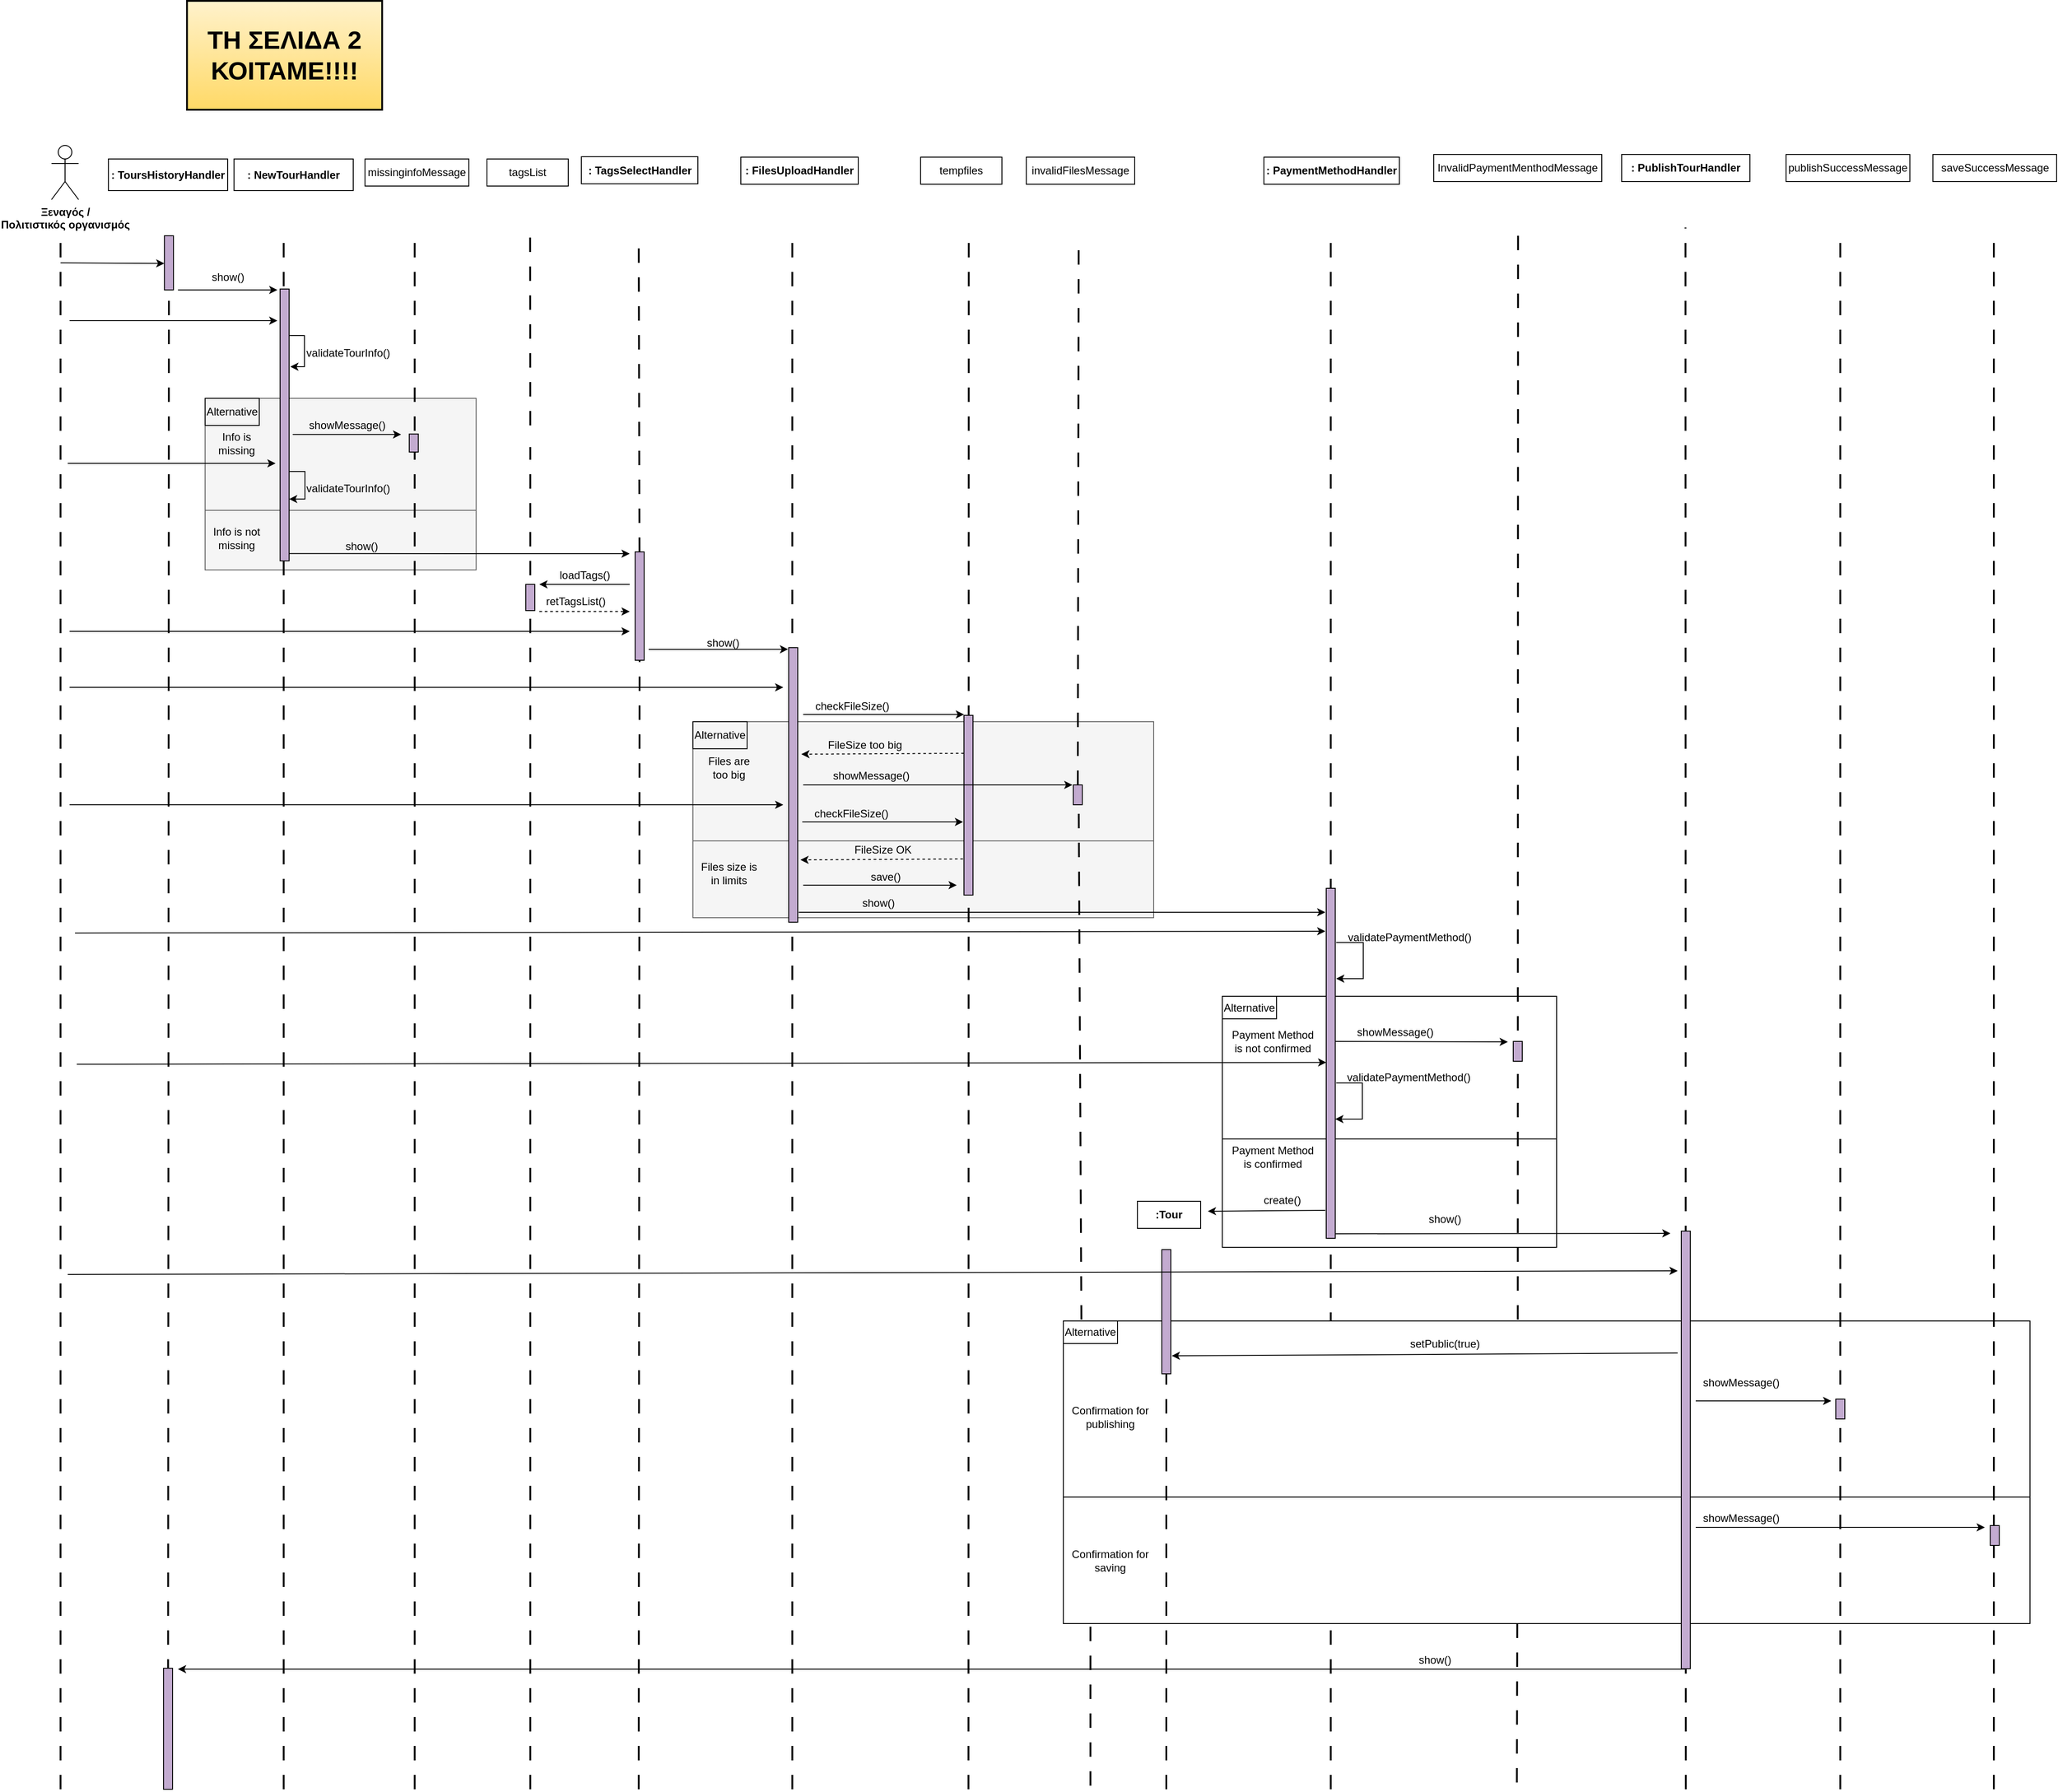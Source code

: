 <mxfile version="21.3.3" type="device" pages="2">
  <diagram name="Page-1" id="2YBvvXClWsGukQMizWep">
    <mxGraphModel dx="880" dy="1552" grid="1" gridSize="10" guides="1" tooltips="1" connect="1" arrows="1" fold="1" page="1" pageScale="1" pageWidth="850" pageHeight="1100" math="0" shadow="0">
      <root>
        <mxCell id="0" />
        <mxCell id="1" parent="0" />
        <mxCell id="2-3c9hy2zEPYeIGBVUg2-91" value="" style="endArrow=none;dashed=1;html=1;rounded=0;strokeWidth=2;dashPattern=8 8;" parent="1" edge="1">
          <mxGeometry width="50" height="50" relative="1" as="geometry">
            <mxPoint x="1494" y="1840" as="sourcePoint" />
            <mxPoint x="1494" y="112.5" as="targetPoint" />
          </mxGeometry>
        </mxCell>
        <mxCell id="2-3c9hy2zEPYeIGBVUg2-188" value="" style="rounded=0;whiteSpace=wrap;html=1;" parent="1" vertex="1">
          <mxGeometry x="1198" y="1516.5" width="1070" height="140" as="geometry" />
        </mxCell>
        <mxCell id="2-3c9hy2zEPYeIGBVUg2-182" value="" style="rounded=0;whiteSpace=wrap;html=1;" parent="1" vertex="1">
          <mxGeometry x="1198" y="1321.5" width="1070" height="195" as="geometry" />
        </mxCell>
        <mxCell id="2-3c9hy2zEPYeIGBVUg2-151" value="" style="rounded=0;whiteSpace=wrap;html=1;" parent="1" vertex="1">
          <mxGeometry x="1374" y="1120" width="370" height="120" as="geometry" />
        </mxCell>
        <mxCell id="2-3c9hy2zEPYeIGBVUg2-152" value="Payment Method is confirmed" style="text;html=1;strokeColor=none;fillColor=none;align=center;verticalAlign=middle;whiteSpace=wrap;rounded=0;spacing=0;spacingTop=0;spacingBottom=0;" parent="1" vertex="1">
          <mxGeometry x="1380" y="1120" width="100" height="40" as="geometry" />
        </mxCell>
        <mxCell id="2-3c9hy2zEPYeIGBVUg2-142" value="" style="rounded=0;whiteSpace=wrap;html=1;" parent="1" vertex="1">
          <mxGeometry x="1374" y="962" width="370" height="158" as="geometry" />
        </mxCell>
        <mxCell id="2-3c9hy2zEPYeIGBVUg2-143" value="Alternative" style="text;html=1;strokeColor=default;fillColor=none;align=center;verticalAlign=middle;whiteSpace=wrap;rounded=0;spacing=0;spacingTop=0;spacingBottom=0;" parent="1" vertex="1">
          <mxGeometry x="1374" y="962" width="60" height="25" as="geometry" />
        </mxCell>
        <mxCell id="2-3c9hy2zEPYeIGBVUg2-144" value="Payment Method is not confirmed" style="text;html=1;strokeColor=none;fillColor=none;align=center;verticalAlign=middle;whiteSpace=wrap;rounded=0;spacing=0;spacingTop=0;spacingBottom=0;" parent="1" vertex="1">
          <mxGeometry x="1380" y="992" width="100" height="40" as="geometry" />
        </mxCell>
        <mxCell id="2-3c9hy2zEPYeIGBVUg2-119" value="" style="rounded=0;whiteSpace=wrap;html=1;fillColor=#f5f5f5;fontColor=#333333;strokeColor=#666666;" parent="1" vertex="1">
          <mxGeometry x="788" y="790" width="510" height="85" as="geometry" />
        </mxCell>
        <mxCell id="2-3c9hy2zEPYeIGBVUg2-117" value="" style="rounded=0;whiteSpace=wrap;html=1;fillColor=#f5f5f5;fontColor=#333333;strokeColor=#666666;" parent="1" vertex="1">
          <mxGeometry x="788" y="658" width="510" height="132" as="geometry" />
        </mxCell>
        <mxCell id="2-3c9hy2zEPYeIGBVUg2-118" value="Alternative" style="text;html=1;strokeColor=default;fillColor=none;align=center;verticalAlign=middle;whiteSpace=wrap;rounded=0;spacing=0;spacingTop=0;spacingBottom=0;" parent="1" vertex="1">
          <mxGeometry x="788" y="658" width="60" height="30" as="geometry" />
        </mxCell>
        <mxCell id="2-3c9hy2zEPYeIGBVUg2-41" value="" style="rounded=0;whiteSpace=wrap;html=1;fillColor=#f5f5f5;fontColor=#333333;strokeColor=#666666;" parent="1" vertex="1">
          <mxGeometry x="248" y="424" width="300" height="66" as="geometry" />
        </mxCell>
        <mxCell id="2-3c9hy2zEPYeIGBVUg2-36" value="" style="rounded=0;whiteSpace=wrap;html=1;fillColor=#f5f5f5;fontColor=#333333;strokeColor=#666666;" parent="1" vertex="1">
          <mxGeometry x="248" y="300" width="300" height="124" as="geometry" />
        </mxCell>
        <mxCell id="2-3c9hy2zEPYeIGBVUg2-2" value="Ξεναγός / &lt;br&gt;Πολιτιστικός οργανισμός" style="shape=umlActor;verticalLabelPosition=bottom;verticalAlign=top;html=1;outlineConnect=0;fontStyle=1;" parent="1" vertex="1">
          <mxGeometry x="78" y="20" width="30" height="60" as="geometry" />
        </mxCell>
        <mxCell id="2-3c9hy2zEPYeIGBVUg2-20" value="" style="endArrow=none;dashed=1;html=1;rounded=0;strokeWidth=2;dashPattern=8 8;" parent="1" edge="1">
          <mxGeometry width="50" height="50" relative="1" as="geometry">
            <mxPoint x="208" y="118.33" as="sourcePoint" />
            <mxPoint x="208" y="118.33" as="targetPoint" />
          </mxGeometry>
        </mxCell>
        <mxCell id="2-3c9hy2zEPYeIGBVUg2-21" value="" style="endArrow=none;dashed=1;html=1;rounded=0;strokeWidth=2;dashPattern=8 8;" parent="1" edge="1">
          <mxGeometry width="50" height="50" relative="1" as="geometry">
            <mxPoint x="335" y="1840" as="sourcePoint" />
            <mxPoint x="335" y="120" as="targetPoint" />
          </mxGeometry>
        </mxCell>
        <mxCell id="2-3c9hy2zEPYeIGBVUg2-22" value="" style="endArrow=none;dashed=1;html=1;rounded=0;strokeWidth=2;dashPattern=8 8;" parent="1" edge="1">
          <mxGeometry width="50" height="50" relative="1" as="geometry">
            <mxPoint x="607.989" y="330" as="sourcePoint" />
            <mxPoint x="607.8" y="120" as="targetPoint" />
          </mxGeometry>
        </mxCell>
        <mxCell id="2-3c9hy2zEPYeIGBVUg2-23" value="" style="endArrow=none;dashed=1;html=1;rounded=0;strokeWidth=2;dashPattern=8 8;" parent="1" source="2-3c9hy2zEPYeIGBVUg2-55" edge="1">
          <mxGeometry width="50" height="50" relative="1" as="geometry">
            <mxPoint x="728" y="1930" as="sourcePoint" />
            <mxPoint x="728" y="120" as="targetPoint" />
          </mxGeometry>
        </mxCell>
        <mxCell id="2-3c9hy2zEPYeIGBVUg2-26" value="" style="endArrow=none;dashed=1;html=1;rounded=0;strokeWidth=2;dashPattern=8 8;exitX=0.5;exitY=1;exitDx=0;exitDy=0;" parent="1" source="2-3c9hy2zEPYeIGBVUg2-191" target="2-3c9hy2zEPYeIGBVUg2-25" edge="1">
          <mxGeometry width="50" height="50" relative="1" as="geometry">
            <mxPoint x="208" y="1930" as="sourcePoint" />
            <mxPoint x="208" y="120" as="targetPoint" />
          </mxGeometry>
        </mxCell>
        <mxCell id="2-3c9hy2zEPYeIGBVUg2-25" value="" style="rounded=0;whiteSpace=wrap;html=1;fillColor=#C3ABD0;strokeColor=#000000;" parent="1" vertex="1">
          <mxGeometry x="203" y="120" width="10" height="60" as="geometry" />
        </mxCell>
        <mxCell id="2-3c9hy2zEPYeIGBVUg2-27" value="" style="endArrow=none;dashed=1;html=1;rounded=0;strokeWidth=2;dashPattern=8 8;" parent="1" edge="1">
          <mxGeometry width="50" height="50" relative="1" as="geometry">
            <mxPoint x="88" y="1840" as="sourcePoint" />
            <mxPoint x="88" y="120" as="targetPoint" />
          </mxGeometry>
        </mxCell>
        <mxCell id="2-3c9hy2zEPYeIGBVUg2-28" value="" style="endArrow=classic;html=1;rounded=0;entryX=-0.008;entryY=0.677;entryDx=0;entryDy=0;entryPerimeter=0;" parent="1" edge="1">
          <mxGeometry width="50" height="50" relative="1" as="geometry">
            <mxPoint x="88" y="150" as="sourcePoint" />
            <mxPoint x="202.92" y="150.62" as="targetPoint" />
          </mxGeometry>
        </mxCell>
        <mxCell id="2-3c9hy2zEPYeIGBVUg2-30" value="" style="endArrow=classic;html=1;rounded=0;" parent="1" edge="1">
          <mxGeometry width="50" height="50" relative="1" as="geometry">
            <mxPoint x="218" y="180" as="sourcePoint" />
            <mxPoint x="328" y="180" as="targetPoint" />
          </mxGeometry>
        </mxCell>
        <mxCell id="2-3c9hy2zEPYeIGBVUg2-31" value="show()" style="text;html=1;align=center;verticalAlign=middle;resizable=0;points=[];autosize=1;strokeColor=none;fillColor=none;labelPosition=center;verticalLabelPosition=middle;spacing=0;" parent="1" vertex="1">
          <mxGeometry x="243" y="156" width="60" height="20" as="geometry" />
        </mxCell>
        <mxCell id="2-3c9hy2zEPYeIGBVUg2-32" value="" style="rounded=0;whiteSpace=wrap;html=1;fillColor=#C3ABD0;strokeColor=#000000;" parent="1" vertex="1">
          <mxGeometry x="331" y="179" width="10" height="301" as="geometry" />
        </mxCell>
        <mxCell id="2-3c9hy2zEPYeIGBVUg2-33" value="" style="endArrow=classic;html=1;rounded=0;" parent="1" edge="1">
          <mxGeometry width="50" height="50" relative="1" as="geometry">
            <mxPoint x="98" y="214" as="sourcePoint" />
            <mxPoint x="328" y="214" as="targetPoint" />
          </mxGeometry>
        </mxCell>
        <mxCell id="2-3c9hy2zEPYeIGBVUg2-34" style="edgeStyle=orthogonalEdgeStyle;rounded=0;orthogonalLoop=1;jettySize=auto;html=1;exitX=1.062;exitY=0.171;exitDx=0;exitDy=0;exitPerimeter=0;entryX=1.133;entryY=0.286;entryDx=0;entryDy=0;entryPerimeter=0;" parent="1" source="2-3c9hy2zEPYeIGBVUg2-32" target="2-3c9hy2zEPYeIGBVUg2-32" edge="1">
          <mxGeometry relative="1" as="geometry">
            <mxPoint x="358" y="270" as="targetPoint" />
            <Array as="points">
              <mxPoint x="358" y="231" />
              <mxPoint x="358" y="265" />
              <mxPoint x="342" y="265" />
            </Array>
          </mxGeometry>
        </mxCell>
        <mxCell id="2-3c9hy2zEPYeIGBVUg2-35" value="validateTourInfo()" style="text;html=1;align=center;verticalAlign=middle;resizable=0;points=[];autosize=1;strokeColor=none;fillColor=none;spacing=0;" parent="1" vertex="1">
          <mxGeometry x="350.56" y="240" width="110" height="20" as="geometry" />
        </mxCell>
        <mxCell id="2-3c9hy2zEPYeIGBVUg2-39" value="Info is missing" style="text;html=1;strokeColor=none;fillColor=none;align=center;verticalAlign=middle;whiteSpace=wrap;rounded=0;spacing=0;spacingTop=0;spacingBottom=0;" parent="1" vertex="1">
          <mxGeometry x="253" y="335" width="60" height="30" as="geometry" />
        </mxCell>
        <mxCell id="2-3c9hy2zEPYeIGBVUg2-40" value="Alternative" style="text;html=1;strokeColor=default;fillColor=none;align=center;verticalAlign=middle;whiteSpace=wrap;rounded=0;spacing=0;spacingTop=0;spacingBottom=0;" parent="1" vertex="1">
          <mxGeometry x="248" y="300" width="60" height="30" as="geometry" />
        </mxCell>
        <mxCell id="2-3c9hy2zEPYeIGBVUg2-42" value="Info is not missing" style="text;html=1;strokeColor=none;fillColor=none;align=center;verticalAlign=middle;whiteSpace=wrap;rounded=0;spacing=0;spacingTop=0;spacingBottom=0;" parent="1" vertex="1">
          <mxGeometry x="253" y="440" width="60" height="30" as="geometry" />
        </mxCell>
        <mxCell id="2-3c9hy2zEPYeIGBVUg2-49" value="" style="endArrow=none;dashed=1;html=1;rounded=0;strokeWidth=2;dashPattern=8 8;" parent="1" edge="1">
          <mxGeometry width="50" height="50" relative="1" as="geometry">
            <mxPoint x="608" y="1840" as="sourcePoint" />
            <mxPoint x="607.998" y="354" as="targetPoint" />
          </mxGeometry>
        </mxCell>
        <mxCell id="2-3c9hy2zEPYeIGBVUg2-52" value="" style="endArrow=classic;html=1;rounded=0;exitX=1.006;exitY=0.86;exitDx=0;exitDy=0;exitPerimeter=0;" parent="1" edge="1">
          <mxGeometry width="50" height="50" relative="1" as="geometry">
            <mxPoint x="341.06" y="471.86" as="sourcePoint" />
            <mxPoint x="718" y="472" as="targetPoint" />
            <Array as="points">
              <mxPoint x="638" y="472" />
            </Array>
          </mxGeometry>
        </mxCell>
        <mxCell id="2-3c9hy2zEPYeIGBVUg2-56" value="" style="endArrow=none;dashed=1;html=1;rounded=0;strokeWidth=2;dashPattern=8 8;" parent="1" target="2-3c9hy2zEPYeIGBVUg2-55" edge="1">
          <mxGeometry width="50" height="50" relative="1" as="geometry">
            <mxPoint x="728" y="1840" as="sourcePoint" />
            <mxPoint x="728" y="120" as="targetPoint" />
          </mxGeometry>
        </mxCell>
        <mxCell id="2-3c9hy2zEPYeIGBVUg2-55" value="" style="rounded=0;whiteSpace=wrap;html=1;fillColor=#C3ABD0;strokeColor=#000000;" parent="1" vertex="1">
          <mxGeometry x="724" y="470" width="10" height="120" as="geometry" />
        </mxCell>
        <mxCell id="2-3c9hy2zEPYeIGBVUg2-57" value="" style="endArrow=classic;html=1;rounded=0;" parent="1" edge="1">
          <mxGeometry width="50" height="50" relative="1" as="geometry">
            <mxPoint x="98" y="558" as="sourcePoint" />
            <mxPoint x="718" y="558" as="targetPoint" />
          </mxGeometry>
        </mxCell>
        <mxCell id="2-3c9hy2zEPYeIGBVUg2-60" value="showMessage()" style="text;html=1;align=center;verticalAlign=middle;resizable=0;points=[];autosize=1;strokeColor=none;fillColor=none;spacing=0;" parent="1" vertex="1">
          <mxGeometry x="355" y="319.5" width="100" height="20" as="geometry" />
        </mxCell>
        <mxCell id="2-3c9hy2zEPYeIGBVUg2-65" value="" style="endArrow=classic;html=1;rounded=0;" parent="1" edge="1">
          <mxGeometry width="50" height="50" relative="1" as="geometry">
            <mxPoint x="718" y="506" as="sourcePoint" />
            <mxPoint x="618" y="506" as="targetPoint" />
          </mxGeometry>
        </mxCell>
        <mxCell id="2-3c9hy2zEPYeIGBVUg2-66" value="loadTags()" style="text;html=1;align=center;verticalAlign=middle;resizable=0;points=[];autosize=1;strokeColor=none;fillColor=none;spacing=0;" parent="1" vertex="1">
          <mxGeometry x="628" y="486" width="80" height="20" as="geometry" />
        </mxCell>
        <mxCell id="2-3c9hy2zEPYeIGBVUg2-67" value="" style="endArrow=classic;html=1;rounded=0;dashed=1;" parent="1" edge="1">
          <mxGeometry width="50" height="50" relative="1" as="geometry">
            <mxPoint x="618" y="536" as="sourcePoint" />
            <mxPoint x="718" y="536" as="targetPoint" />
          </mxGeometry>
        </mxCell>
        <mxCell id="2-3c9hy2zEPYeIGBVUg2-68" value="retTagsList()" style="text;html=1;align=center;verticalAlign=middle;resizable=0;points=[];autosize=1;strokeColor=none;fillColor=none;spacing=0;" parent="1" vertex="1">
          <mxGeometry x="613" y="515" width="90" height="20" as="geometry" />
        </mxCell>
        <mxCell id="2-3c9hy2zEPYeIGBVUg2-69" value="show()" style="text;html=1;align=center;verticalAlign=middle;resizable=0;points=[];autosize=1;strokeColor=none;fillColor=none;labelPosition=center;verticalLabelPosition=middle;spacing=0;" parent="1" vertex="1">
          <mxGeometry x="391" y="454" width="60" height="20" as="geometry" />
        </mxCell>
        <mxCell id="2-3c9hy2zEPYeIGBVUg2-72" value="" style="rounded=0;whiteSpace=wrap;html=1;fillColor=#C3ABD0;strokeColor=#000000;" parent="1" vertex="1">
          <mxGeometry x="603" y="506" width="10" height="29" as="geometry" />
        </mxCell>
        <mxCell id="2-3c9hy2zEPYeIGBVUg2-83" value="" style="endArrow=classic;html=1;rounded=0;entryX=-0.067;entryY=0.006;entryDx=0;entryDy=0;entryPerimeter=0;" parent="1" target="2-3c9hy2zEPYeIGBVUg2-97" edge="1">
          <mxGeometry width="50" height="50" relative="1" as="geometry">
            <mxPoint x="739" y="578" as="sourcePoint" />
            <mxPoint x="879" y="578" as="targetPoint" />
          </mxGeometry>
        </mxCell>
        <mxCell id="2-3c9hy2zEPYeIGBVUg2-86" value="" style="endArrow=none;dashed=1;html=1;rounded=0;strokeWidth=2;dashPattern=8 8;" parent="1" edge="1">
          <mxGeometry width="50" height="50" relative="1" as="geometry">
            <mxPoint x="898" y="1840" as="sourcePoint" />
            <mxPoint x="898" y="120" as="targetPoint" />
          </mxGeometry>
        </mxCell>
        <mxCell id="2-3c9hy2zEPYeIGBVUg2-87" value="show()" style="text;html=1;align=center;verticalAlign=middle;resizable=0;points=[];autosize=1;strokeColor=none;fillColor=none;labelPosition=center;verticalLabelPosition=middle;spacing=0;" parent="1" vertex="1">
          <mxGeometry x="791" y="561" width="60" height="20" as="geometry" />
        </mxCell>
        <mxCell id="2-3c9hy2zEPYeIGBVUg2-89" value="" style="endArrow=none;dashed=1;html=1;rounded=0;strokeWidth=2;dashPattern=8 8;" parent="1" edge="1">
          <mxGeometry width="50" height="50" relative="1" as="geometry">
            <mxPoint x="1093" y="1840" as="sourcePoint" />
            <mxPoint x="1093.33" y="121.67" as="targetPoint" />
          </mxGeometry>
        </mxCell>
        <mxCell id="2-3c9hy2zEPYeIGBVUg2-94" value="" style="endArrow=none;dashed=1;html=1;rounded=0;strokeWidth=2;dashPattern=8 8;" parent="1" edge="1">
          <mxGeometry width="50" height="50" relative="1" as="geometry">
            <mxPoint x="1887" y="1840" as="sourcePoint" />
            <mxPoint x="1886.67" y="110.84" as="targetPoint" />
          </mxGeometry>
        </mxCell>
        <mxCell id="2-3c9hy2zEPYeIGBVUg2-97" value="" style="rounded=0;whiteSpace=wrap;html=1;fillColor=#C3ABD0;strokeColor=#000000;" parent="1" vertex="1">
          <mxGeometry x="894" y="576" width="10" height="304" as="geometry" />
        </mxCell>
        <mxCell id="2-3c9hy2zEPYeIGBVUg2-98" value="" style="endArrow=classic;html=1;rounded=0;" parent="1" edge="1">
          <mxGeometry width="50" height="50" relative="1" as="geometry">
            <mxPoint x="98" y="620" as="sourcePoint" />
            <mxPoint x="888" y="620" as="targetPoint" />
          </mxGeometry>
        </mxCell>
        <mxCell id="2-3c9hy2zEPYeIGBVUg2-106" value="checkFileSize()" style="text;html=1;align=center;verticalAlign=middle;resizable=0;points=[];autosize=1;strokeColor=none;fillColor=none;spacing=0;" parent="1" vertex="1">
          <mxGeometry x="914" y="631" width="100" height="20" as="geometry" />
        </mxCell>
        <mxCell id="2-3c9hy2zEPYeIGBVUg2-107" value="" style="endArrow=classic;html=1;rounded=0;" parent="1" edge="1">
          <mxGeometry width="50" height="50" relative="1" as="geometry">
            <mxPoint x="910" y="650" as="sourcePoint" />
            <mxPoint x="1088" y="650" as="targetPoint" />
          </mxGeometry>
        </mxCell>
        <mxCell id="2-3c9hy2zEPYeIGBVUg2-108" value="" style="rounded=0;whiteSpace=wrap;html=1;fillColor=#C3ABD0;strokeColor=#000000;" parent="1" vertex="1">
          <mxGeometry x="1088" y="651" width="10" height="199" as="geometry" />
        </mxCell>
        <mxCell id="2-3c9hy2zEPYeIGBVUg2-109" value="" style="endArrow=classic;html=1;rounded=0;dashed=1;exitX=0.5;exitY=1;exitDx=0;exitDy=0;" parent="1" edge="1">
          <mxGeometry width="50" height="50" relative="1" as="geometry">
            <mxPoint x="1087" y="810" as="sourcePoint" />
            <mxPoint x="907" y="811" as="targetPoint" />
          </mxGeometry>
        </mxCell>
        <mxCell id="2-3c9hy2zEPYeIGBVUg2-111" value="FileSize OK" style="text;html=1;align=center;verticalAlign=middle;resizable=0;points=[];autosize=1;strokeColor=none;fillColor=none;spacing=0;" parent="1" vertex="1">
          <mxGeometry x="958" y="790" width="80" height="20" as="geometry" />
        </mxCell>
        <mxCell id="2-3c9hy2zEPYeIGBVUg2-112" value="" style="endArrow=classic;html=1;rounded=0;dashed=1;exitX=0.5;exitY=1;exitDx=0;exitDy=0;" parent="1" edge="1">
          <mxGeometry width="50" height="50" relative="1" as="geometry">
            <mxPoint x="1088" y="693" as="sourcePoint" />
            <mxPoint x="908" y="694" as="targetPoint" />
          </mxGeometry>
        </mxCell>
        <mxCell id="2-3c9hy2zEPYeIGBVUg2-113" value="FileSize too big" style="text;html=1;align=center;verticalAlign=middle;resizable=0;points=[];autosize=1;strokeColor=none;fillColor=none;spacing=0;" parent="1" vertex="1">
          <mxGeometry x="928" y="674" width="100" height="20" as="geometry" />
        </mxCell>
        <mxCell id="2-3c9hy2zEPYeIGBVUg2-116" value="showMessage()" style="text;html=1;align=center;verticalAlign=middle;resizable=0;points=[];autosize=1;strokeColor=none;fillColor=none;spacing=0;" parent="1" vertex="1">
          <mxGeometry x="935" y="708" width="100" height="20" as="geometry" />
        </mxCell>
        <mxCell id="2-3c9hy2zEPYeIGBVUg2-120" value="Files are too big" style="text;html=1;strokeColor=none;fillColor=none;align=center;verticalAlign=middle;whiteSpace=wrap;rounded=0;spacing=0;spacingTop=0;spacingBottom=0;" parent="1" vertex="1">
          <mxGeometry x="798" y="694" width="60" height="30" as="geometry" />
        </mxCell>
        <mxCell id="2-3c9hy2zEPYeIGBVUg2-121" value="Files size is in limits" style="text;html=1;strokeColor=none;fillColor=none;align=center;verticalAlign=middle;whiteSpace=wrap;rounded=0;spacing=0;spacingTop=0;spacingBottom=0;" parent="1" vertex="1">
          <mxGeometry x="798" y="811" width="60" height="30" as="geometry" />
        </mxCell>
        <mxCell id="2-3c9hy2zEPYeIGBVUg2-123" value="" style="endArrow=classic;html=1;rounded=0;exitX=0.889;exitY=0.968;exitDx=0;exitDy=0;exitPerimeter=0;" parent="1" edge="1">
          <mxGeometry width="50" height="50" relative="1" as="geometry">
            <mxPoint x="905" y="869" as="sourcePoint" />
            <mxPoint x="1488" y="869" as="targetPoint" />
            <Array as="points">
              <mxPoint x="1158" y="869" />
            </Array>
          </mxGeometry>
        </mxCell>
        <mxCell id="2-3c9hy2zEPYeIGBVUg2-124" value="show()" style="text;html=1;align=center;verticalAlign=middle;resizable=0;points=[];autosize=1;strokeColor=none;fillColor=none;labelPosition=center;verticalLabelPosition=middle;spacing=0;" parent="1" vertex="1">
          <mxGeometry x="963" y="849" width="60" height="20" as="geometry" />
        </mxCell>
        <mxCell id="2-3c9hy2zEPYeIGBVUg2-125" value="" style="rounded=0;whiteSpace=wrap;html=1;fillColor=#C3ABD0;strokeColor=#000000;" parent="1" vertex="1">
          <mxGeometry x="1489" y="842.5" width="10" height="387.5" as="geometry" />
        </mxCell>
        <mxCell id="2-3c9hy2zEPYeIGBVUg2-126" value="" style="endArrow=classic;html=1;rounded=0;" parent="1" edge="1">
          <mxGeometry width="50" height="50" relative="1" as="geometry">
            <mxPoint x="104" y="892" as="sourcePoint" />
            <mxPoint x="1488" y="890" as="targetPoint" />
          </mxGeometry>
        </mxCell>
        <mxCell id="2-3c9hy2zEPYeIGBVUg2-130" value="validatePaymentMethod()" style="text;html=1;align=center;verticalAlign=middle;resizable=0;points=[];autosize=1;strokeColor=none;fillColor=none;spacing=0;" parent="1" vertex="1">
          <mxGeometry x="1501" y="886.5" width="160" height="20" as="geometry" />
        </mxCell>
        <mxCell id="2-3c9hy2zEPYeIGBVUg2-133" value="" style="endArrow=classic;html=1;rounded=0;" parent="1" edge="1">
          <mxGeometry width="50" height="50" relative="1" as="geometry">
            <mxPoint x="1500" y="902.5" as="sourcePoint" />
            <mxPoint x="1500" y="942.5" as="targetPoint" />
            <Array as="points">
              <mxPoint x="1530" y="902.5" />
              <mxPoint x="1530" y="942.5" />
            </Array>
          </mxGeometry>
        </mxCell>
        <mxCell id="2-3c9hy2zEPYeIGBVUg2-141" value="showMessage()" style="text;html=1;align=center;verticalAlign=middle;resizable=0;points=[];autosize=1;strokeColor=none;fillColor=none;spacing=0;" parent="1" vertex="1">
          <mxGeometry x="1515" y="992" width="100" height="20" as="geometry" />
        </mxCell>
        <mxCell id="2-3c9hy2zEPYeIGBVUg2-157" value="create()" style="text;html=1;align=center;verticalAlign=middle;resizable=0;points=[];autosize=1;strokeColor=none;fillColor=none;labelPosition=center;verticalLabelPosition=middle;spacing=0;" parent="1" vertex="1">
          <mxGeometry x="1410" y="1178" width="60" height="20" as="geometry" />
        </mxCell>
        <mxCell id="2-3c9hy2zEPYeIGBVUg2-161" value="" style="endArrow=classic;html=1;rounded=0;exitX=0.889;exitY=0.968;exitDx=0;exitDy=0;exitPerimeter=0;" parent="1" edge="1">
          <mxGeometry width="50" height="50" relative="1" as="geometry">
            <mxPoint x="1499" y="1225" as="sourcePoint" />
            <mxPoint x="1870" y="1224.5" as="targetPoint" />
            <Array as="points" />
          </mxGeometry>
        </mxCell>
        <mxCell id="2-3c9hy2zEPYeIGBVUg2-162" value="show()" style="text;html=1;align=center;verticalAlign=middle;resizable=0;points=[];autosize=1;strokeColor=none;fillColor=none;labelPosition=center;verticalLabelPosition=middle;spacing=0;" parent="1" vertex="1">
          <mxGeometry x="1590.33" y="1199" width="60" height="20" as="geometry" />
        </mxCell>
        <mxCell id="2-3c9hy2zEPYeIGBVUg2-165" value="" style="endArrow=classic;html=1;rounded=0;" parent="1" edge="1">
          <mxGeometry width="50" height="50" relative="1" as="geometry">
            <mxPoint x="1488" y="1199" as="sourcePoint" />
            <mxPoint x="1358" y="1200" as="targetPoint" />
          </mxGeometry>
        </mxCell>
        <mxCell id="2-3c9hy2zEPYeIGBVUg2-166" value="" style="rounded=0;whiteSpace=wrap;html=1;fillColor=#C3ABD0;strokeColor=#000000;" parent="1" vertex="1">
          <mxGeometry x="1882" y="1222" width="10" height="484.5" as="geometry" />
        </mxCell>
        <mxCell id="2-3c9hy2zEPYeIGBVUg2-172" value="" style="endArrow=classic;html=1;rounded=0;entryX=1.1;entryY=0.855;entryDx=0;entryDy=0;entryPerimeter=0;" parent="1" target="2-3c9hy2zEPYeIGBVUg2-159" edge="1">
          <mxGeometry width="50" height="50" relative="1" as="geometry">
            <mxPoint x="1878" y="1357" as="sourcePoint" />
            <mxPoint x="1358" y="1360" as="targetPoint" />
          </mxGeometry>
        </mxCell>
        <mxCell id="2-3c9hy2zEPYeIGBVUg2-177" value="setPublic(true)" style="text;html=1;align=center;verticalAlign=middle;resizable=0;points=[];autosize=1;strokeColor=none;fillColor=none;labelPosition=center;verticalLabelPosition=middle;spacing=0;" parent="1" vertex="1">
          <mxGeometry x="1570" y="1336.5" width="100" height="20" as="geometry" />
        </mxCell>
        <mxCell id="2-3c9hy2zEPYeIGBVUg2-179" value="showMessage()" style="text;html=1;align=center;verticalAlign=middle;resizable=0;points=[];autosize=1;strokeColor=none;fillColor=none;spacing=0;" parent="1" vertex="1">
          <mxGeometry x="1898" y="1380" width="100" height="20" as="geometry" />
        </mxCell>
        <mxCell id="2-3c9hy2zEPYeIGBVUg2-181" value="showMessage()" style="text;html=1;align=center;verticalAlign=middle;resizable=0;points=[];autosize=1;strokeColor=none;fillColor=none;spacing=0;" parent="1" vertex="1">
          <mxGeometry x="1898" y="1530" width="100" height="20" as="geometry" />
        </mxCell>
        <mxCell id="2-3c9hy2zEPYeIGBVUg2-183" value="Alternative" style="text;html=1;strokeColor=default;fillColor=none;align=center;verticalAlign=middle;whiteSpace=wrap;rounded=0;spacing=0;spacingTop=0;spacingBottom=0;" parent="1" vertex="1">
          <mxGeometry x="1198" y="1321.5" width="60" height="25" as="geometry" />
        </mxCell>
        <mxCell id="2-3c9hy2zEPYeIGBVUg2-184" value="Confirmation for publishing" style="text;html=1;strokeColor=none;fillColor=none;align=center;verticalAlign=middle;whiteSpace=wrap;rounded=0;spacing=0;spacingTop=0;spacingBottom=0;" parent="1" vertex="1">
          <mxGeometry x="1200" y="1408" width="100" height="40" as="geometry" />
        </mxCell>
        <mxCell id="2-3c9hy2zEPYeIGBVUg2-189" value="Confirmation for saving" style="text;html=1;strokeColor=none;fillColor=none;align=center;verticalAlign=middle;whiteSpace=wrap;rounded=0;spacing=0;spacingTop=0;spacingBottom=0;" parent="1" vertex="1">
          <mxGeometry x="1200" y="1564.75" width="100" height="43.5" as="geometry" />
        </mxCell>
        <mxCell id="2-3c9hy2zEPYeIGBVUg2-190" value="" style="endArrow=classic;html=1;rounded=0;" parent="1" edge="1">
          <mxGeometry width="50" height="50" relative="1" as="geometry">
            <mxPoint x="1888" y="1707" as="sourcePoint" />
            <mxPoint x="218" y="1707" as="targetPoint" />
          </mxGeometry>
        </mxCell>
        <mxCell id="2-3c9hy2zEPYeIGBVUg2-191" value="" style="rounded=0;whiteSpace=wrap;html=1;fillColor=#C3ABD0;strokeColor=#000000;" parent="1" vertex="1">
          <mxGeometry x="202" y="1706" width="10" height="134" as="geometry" />
        </mxCell>
        <mxCell id="2-3c9hy2zEPYeIGBVUg2-192" value="show()" style="text;html=1;align=center;verticalAlign=middle;resizable=0;points=[];autosize=1;strokeColor=none;fillColor=none;labelPosition=center;verticalLabelPosition=middle;spacing=0;" parent="1" vertex="1">
          <mxGeometry x="1579" y="1686.5" width="60" height="20" as="geometry" />
        </mxCell>
        <mxCell id="BZDd44qQGY4PULbsGoYG-5" value="" style="endArrow=classic;html=1;rounded=0;" parent="1" edge="1">
          <mxGeometry width="50" height="50" relative="1" as="geometry">
            <mxPoint x="345" y="340" as="sourcePoint" />
            <mxPoint x="465" y="340" as="targetPoint" />
          </mxGeometry>
        </mxCell>
        <mxCell id="BZDd44qQGY4PULbsGoYG-7" style="edgeStyle=orthogonalEdgeStyle;rounded=0;orthogonalLoop=1;jettySize=auto;html=1;exitX=0.977;exitY=0.273;exitDx=0;exitDy=0;exitPerimeter=0;entryX=1.044;entryY=0.736;entryDx=0;entryDy=0;entryPerimeter=0;" parent="1" edge="1">
          <mxGeometry relative="1" as="geometry">
            <mxPoint x="341.0" y="411.536" as="targetPoint" />
            <Array as="points">
              <mxPoint x="358.56" y="381" />
              <mxPoint x="358.56" y="412" />
            </Array>
            <mxPoint x="341.56" y="381" as="sourcePoint" />
          </mxGeometry>
        </mxCell>
        <mxCell id="BZDd44qQGY4PULbsGoYG-8" value="validateTourInfo()" style="text;html=1;align=center;verticalAlign=middle;resizable=0;points=[];autosize=1;strokeColor=none;fillColor=none;spacing=0;" parent="1" vertex="1">
          <mxGeometry x="350.56" y="390" width="110" height="20" as="geometry" />
        </mxCell>
        <mxCell id="BZDd44qQGY4PULbsGoYG-9" value="" style="endArrow=classic;html=1;rounded=0;" parent="1" edge="1">
          <mxGeometry width="50" height="50" relative="1" as="geometry">
            <mxPoint x="96" y="372" as="sourcePoint" />
            <mxPoint x="326" y="372" as="targetPoint" />
          </mxGeometry>
        </mxCell>
        <mxCell id="BZDd44qQGY4PULbsGoYG-4" value="" style="endArrow=none;dashed=1;html=1;rounded=0;strokeWidth=2;dashPattern=8 8;" parent="1" edge="1">
          <mxGeometry width="50" height="50" relative="1" as="geometry">
            <mxPoint x="480" y="1840" as="sourcePoint" />
            <mxPoint x="480" y="120" as="targetPoint" />
          </mxGeometry>
        </mxCell>
        <mxCell id="BZDd44qQGY4PULbsGoYG-11" value="" style="rounded=0;whiteSpace=wrap;html=1;fillColor=#C3ABD0;strokeColor=#000000;" parent="1" vertex="1">
          <mxGeometry x="474" y="339.5" width="10" height="20" as="geometry" />
        </mxCell>
        <mxCell id="BZDd44qQGY4PULbsGoYG-13" value="" style="endArrow=none;dashed=1;html=1;rounded=0;strokeWidth=2;dashPattern=8 8;" parent="1" edge="1">
          <mxGeometry width="50" height="50" relative="1" as="geometry">
            <mxPoint x="1214.018" y="728" as="sourcePoint" />
            <mxPoint x="1215" y="120.0" as="targetPoint" />
          </mxGeometry>
        </mxCell>
        <mxCell id="BZDd44qQGY4PULbsGoYG-14" value="" style="endArrow=classic;html=1;rounded=0;" parent="1" edge="1">
          <mxGeometry width="50" height="50" relative="1" as="geometry">
            <mxPoint x="910" y="728" as="sourcePoint" />
            <mxPoint x="1208" y="728" as="targetPoint" />
          </mxGeometry>
        </mxCell>
        <mxCell id="BZDd44qQGY4PULbsGoYG-16" value="" style="endArrow=none;dashed=1;html=1;rounded=0;strokeWidth=2;dashPattern=8 8;" parent="1" edge="1">
          <mxGeometry width="50" height="50" relative="1" as="geometry">
            <mxPoint x="1218" y="1320" as="sourcePoint" />
            <mxPoint x="1215.027" y="750" as="targetPoint" />
          </mxGeometry>
        </mxCell>
        <mxCell id="BZDd44qQGY4PULbsGoYG-15" value="" style="rounded=0;whiteSpace=wrap;html=1;fillColor=#C3ABD0;strokeColor=#000000;" parent="1" vertex="1">
          <mxGeometry x="1209" y="728" width="10" height="22" as="geometry" />
        </mxCell>
        <mxCell id="BZDd44qQGY4PULbsGoYG-21" value="" style="endArrow=classic;html=1;rounded=0;" parent="1" edge="1">
          <mxGeometry width="50" height="50" relative="1" as="geometry">
            <mxPoint x="98" y="750" as="sourcePoint" />
            <mxPoint x="888" y="750" as="targetPoint" />
          </mxGeometry>
        </mxCell>
        <mxCell id="BZDd44qQGY4PULbsGoYG-22" value="checkFileSize()" style="text;html=1;align=center;verticalAlign=middle;resizable=0;points=[];autosize=1;strokeColor=none;fillColor=none;spacing=0;" parent="1" vertex="1">
          <mxGeometry x="913" y="750" width="100" height="20" as="geometry" />
        </mxCell>
        <mxCell id="BZDd44qQGY4PULbsGoYG-23" value="" style="endArrow=classic;html=1;rounded=0;" parent="1" edge="1">
          <mxGeometry width="50" height="50" relative="1" as="geometry">
            <mxPoint x="909" y="769" as="sourcePoint" />
            <mxPoint x="1087" y="769" as="targetPoint" />
          </mxGeometry>
        </mxCell>
        <mxCell id="BZDd44qQGY4PULbsGoYG-25" value="" style="endArrow=none;dashed=1;html=1;rounded=0;strokeWidth=2;dashPattern=8 8;" parent="1" edge="1">
          <mxGeometry width="50" height="50" relative="1" as="geometry">
            <mxPoint x="1701" y="1320" as="sourcePoint" />
            <mxPoint x="1701.33" y="112.5" as="targetPoint" />
          </mxGeometry>
        </mxCell>
        <mxCell id="BZDd44qQGY4PULbsGoYG-26" value="" style="endArrow=classic;html=1;rounded=0;" parent="1" edge="1">
          <mxGeometry width="50" height="50" relative="1" as="geometry">
            <mxPoint x="1499" y="1012" as="sourcePoint" />
            <mxPoint x="1690" y="1012.5" as="targetPoint" />
          </mxGeometry>
        </mxCell>
        <mxCell id="BZDd44qQGY4PULbsGoYG-27" value="" style="rounded=0;whiteSpace=wrap;html=1;fillColor=#C3ABD0;strokeColor=#000000;" parent="1" vertex="1">
          <mxGeometry x="1696" y="1012" width="10" height="22" as="geometry" />
        </mxCell>
        <mxCell id="BZDd44qQGY4PULbsGoYG-28" value="" style="endArrow=classic;html=1;rounded=0;" parent="1" edge="1">
          <mxGeometry width="50" height="50" relative="1" as="geometry">
            <mxPoint x="106" y="1037.25" as="sourcePoint" />
            <mxPoint x="1489" y="1035.25" as="targetPoint" />
          </mxGeometry>
        </mxCell>
        <mxCell id="BZDd44qQGY4PULbsGoYG-29" value="validatePaymentMethod()" style="text;html=1;align=center;verticalAlign=middle;resizable=0;points=[];autosize=1;strokeColor=none;fillColor=none;spacing=0;" parent="1" vertex="1">
          <mxGeometry x="1500" y="1042" width="160" height="20" as="geometry" />
        </mxCell>
        <mxCell id="BZDd44qQGY4PULbsGoYG-30" value="" style="endArrow=classic;html=1;rounded=0;" parent="1" edge="1">
          <mxGeometry width="50" height="50" relative="1" as="geometry">
            <mxPoint x="1500" y="1058" as="sourcePoint" />
            <mxPoint x="1499" y="1098" as="targetPoint" />
            <Array as="points">
              <mxPoint x="1529" y="1058" />
              <mxPoint x="1529" y="1098" />
            </Array>
          </mxGeometry>
        </mxCell>
        <mxCell id="BZDd44qQGY4PULbsGoYG-31" value="" style="endArrow=none;dashed=1;html=1;rounded=0;strokeWidth=2;dashPattern=8 8;" parent="1" target="2-3c9hy2zEPYeIGBVUg2-159" edge="1">
          <mxGeometry width="50" height="50" relative="1" as="geometry">
            <mxPoint x="1312" y="1840" as="sourcePoint" />
            <mxPoint x="1312" y="1232.5" as="targetPoint" />
          </mxGeometry>
        </mxCell>
        <mxCell id="2-3c9hy2zEPYeIGBVUg2-159" value="" style="rounded=0;whiteSpace=wrap;html=1;fillColor=#C3ABD0;strokeColor=#000000;" parent="1" vertex="1">
          <mxGeometry x="1307" y="1242.5" width="10" height="137.5" as="geometry" />
        </mxCell>
        <mxCell id="2-3c9hy2zEPYeIGBVUg2-168" value="" style="endArrow=classic;html=1;rounded=0;" parent="1" edge="1">
          <mxGeometry width="50" height="50" relative="1" as="geometry">
            <mxPoint x="96" y="1270" as="sourcePoint" />
            <mxPoint x="1878" y="1266" as="targetPoint" />
          </mxGeometry>
        </mxCell>
        <mxCell id="BZDd44qQGY4PULbsGoYG-35" value="" style="endArrow=none;dashed=1;html=1;rounded=0;strokeWidth=2;dashPattern=8 8;" parent="1" edge="1">
          <mxGeometry width="50" height="50" relative="1" as="geometry">
            <mxPoint x="2228" y="1840" as="sourcePoint" />
            <mxPoint x="2228" y="120" as="targetPoint" />
          </mxGeometry>
        </mxCell>
        <mxCell id="BZDd44qQGY4PULbsGoYG-36" value="" style="endArrow=none;dashed=1;html=1;rounded=0;strokeWidth=2;dashPattern=8 8;" parent="1" edge="1">
          <mxGeometry width="50" height="50" relative="1" as="geometry">
            <mxPoint x="2058" y="1840" as="sourcePoint" />
            <mxPoint x="2058" y="120" as="targetPoint" />
          </mxGeometry>
        </mxCell>
        <mxCell id="BZDd44qQGY4PULbsGoYG-37" value="" style="endArrow=classic;html=1;rounded=0;" parent="1" edge="1">
          <mxGeometry width="50" height="50" relative="1" as="geometry">
            <mxPoint x="1898" y="1410" as="sourcePoint" />
            <mxPoint x="2048" y="1410" as="targetPoint" />
          </mxGeometry>
        </mxCell>
        <mxCell id="BZDd44qQGY4PULbsGoYG-38" value="" style="endArrow=classic;html=1;rounded=0;" parent="1" edge="1">
          <mxGeometry width="50" height="50" relative="1" as="geometry">
            <mxPoint x="1898" y="1550" as="sourcePoint" />
            <mxPoint x="2218" y="1550" as="targetPoint" />
          </mxGeometry>
        </mxCell>
        <mxCell id="BZDd44qQGY4PULbsGoYG-40" value="" style="rounded=0;whiteSpace=wrap;html=1;fillColor=#C3ABD0;strokeColor=#000000;" parent="1" vertex="1">
          <mxGeometry x="2053" y="1408" width="10" height="22" as="geometry" />
        </mxCell>
        <mxCell id="BZDd44qQGY4PULbsGoYG-41" value="" style="rounded=0;whiteSpace=wrap;html=1;fillColor=#C3ABD0;strokeColor=#000000;" parent="1" vertex="1">
          <mxGeometry x="2224" y="1548" width="10" height="22" as="geometry" />
        </mxCell>
        <mxCell id="39eFAmJ-lskRBzMKGl_--2" value="" style="endArrow=none;dashed=1;html=1;rounded=0;dashPattern=8 8;strokeWidth=2;" parent="1" edge="1">
          <mxGeometry width="50" height="50" relative="1" as="geometry">
            <mxPoint x="1228" y="1660" as="sourcePoint" />
            <mxPoint x="1228" y="1840" as="targetPoint" />
          </mxGeometry>
        </mxCell>
        <mxCell id="39eFAmJ-lskRBzMKGl_--3" value=": ToursHistoryHandler" style="rounded=0;whiteSpace=wrap;html=1;fontStyle=1" parent="1" vertex="1">
          <mxGeometry x="141" y="35" width="132" height="35" as="geometry" />
        </mxCell>
        <mxCell id="39eFAmJ-lskRBzMKGl_--4" value=": NewTourHandler" style="rounded=0;whiteSpace=wrap;html=1;fontStyle=1" parent="1" vertex="1">
          <mxGeometry x="280" y="35" width="132" height="35" as="geometry" />
        </mxCell>
        <mxCell id="39eFAmJ-lskRBzMKGl_--5" value="missinginfoMessage" style="rounded=0;whiteSpace=wrap;html=1;" parent="1" vertex="1">
          <mxGeometry x="425" y="35" width="115" height="30" as="geometry" />
        </mxCell>
        <mxCell id="39eFAmJ-lskRBzMKGl_--6" value="tagsList" style="rounded=0;whiteSpace=wrap;html=1;" parent="1" vertex="1">
          <mxGeometry x="560" y="35" width="90" height="30" as="geometry" />
        </mxCell>
        <mxCell id="39eFAmJ-lskRBzMKGl_--8" value=": TagsSelectHandler" style="rounded=0;whiteSpace=wrap;html=1;fontStyle=1" parent="1" vertex="1">
          <mxGeometry x="664.5" y="32.5" width="129" height="30" as="geometry" />
        </mxCell>
        <mxCell id="BBe3TnQipDQjvnbq5lU6-1" value=": FilesUploadHandler" style="rounded=0;whiteSpace=wrap;html=1;fontStyle=1" parent="1" vertex="1">
          <mxGeometry x="841" y="33" width="130" height="30" as="geometry" />
        </mxCell>
        <mxCell id="BBe3TnQipDQjvnbq5lU6-2" value="tempfiles" style="rounded=0;whiteSpace=wrap;html=1;" parent="1" vertex="1">
          <mxGeometry x="1040" y="33" width="90" height="30" as="geometry" />
        </mxCell>
        <mxCell id="BBe3TnQipDQjvnbq5lU6-3" value="invalidFilesMessage" style="rounded=0;whiteSpace=wrap;html=1;" parent="1" vertex="1">
          <mxGeometry x="1157" y="33" width="120" height="30" as="geometry" />
        </mxCell>
        <mxCell id="BBe3TnQipDQjvnbq5lU6-4" value=": PaymentMethodHandler" style="rounded=0;whiteSpace=wrap;html=1;fontStyle=1" parent="1" vertex="1">
          <mxGeometry x="1420" y="33" width="150" height="30" as="geometry" />
        </mxCell>
        <mxCell id="BBe3TnQipDQjvnbq5lU6-5" value="InvalidPaymentMenthodMessage" style="rounded=0;whiteSpace=wrap;html=1;" parent="1" vertex="1">
          <mxGeometry x="1608" y="30" width="186" height="30" as="geometry" />
        </mxCell>
        <mxCell id="BBe3TnQipDQjvnbq5lU6-8" value="" style="endArrow=none;dashed=1;html=1;rounded=0;dashPattern=8 8;strokeWidth=2;" parent="1" edge="1">
          <mxGeometry width="50" height="50" relative="1" as="geometry">
            <mxPoint x="1700.47" y="1656.5" as="sourcePoint" />
            <mxPoint x="1700" y="1840" as="targetPoint" />
          </mxGeometry>
        </mxCell>
        <mxCell id="BBe3TnQipDQjvnbq5lU6-9" value=": PublishTourHandler" style="rounded=0;whiteSpace=wrap;html=1;fontStyle=1" parent="1" vertex="1">
          <mxGeometry x="1816" y="30" width="142" height="30" as="geometry" />
        </mxCell>
        <mxCell id="BBe3TnQipDQjvnbq5lU6-10" value="publishSuccessMessage" style="rounded=0;whiteSpace=wrap;html=1;" parent="1" vertex="1">
          <mxGeometry x="1998" y="30" width="137" height="30" as="geometry" />
        </mxCell>
        <mxCell id="BBe3TnQipDQjvnbq5lU6-11" value="saveSuccessMessage" style="rounded=0;whiteSpace=wrap;html=1;" parent="1" vertex="1">
          <mxGeometry x="2160.5" y="30" width="137" height="30" as="geometry" />
        </mxCell>
        <mxCell id="BBe3TnQipDQjvnbq5lU6-12" value=":Tour" style="rounded=0;whiteSpace=wrap;html=1;fontStyle=1" parent="1" vertex="1">
          <mxGeometry x="1280" y="1189" width="70" height="30" as="geometry" />
        </mxCell>
        <mxCell id="AMErsb4KgxMv4OokVro5-1" value="" style="endArrow=classic;html=1;rounded=0;" parent="1" edge="1">
          <mxGeometry width="50" height="50" relative="1" as="geometry">
            <mxPoint x="910" y="839" as="sourcePoint" />
            <mxPoint x="1080" y="839" as="targetPoint" />
          </mxGeometry>
        </mxCell>
        <mxCell id="AMErsb4KgxMv4OokVro5-2" value="save()" style="text;html=1;align=center;verticalAlign=middle;resizable=0;points=[];autosize=1;strokeColor=none;fillColor=none;labelPosition=center;verticalLabelPosition=middle;spacing=0;" parent="1" vertex="1">
          <mxGeometry x="976" y="820" width="50" height="20" as="geometry" />
        </mxCell>
        <mxCell id="EayW94I-7yzoUiYlfZ80-1" value="ΤΗ ΣΕΛΙΔΑ 2 ΚΟΙΤΑΜΕ!!!!" style="text;html=1;strokeColor=#000000;fillColor=#fff2cc;align=center;verticalAlign=middle;whiteSpace=wrap;rounded=0;fontSize=28;gradientColor=#ffd966;strokeWidth=2;fontStyle=1" parent="1" vertex="1">
          <mxGeometry x="228" y="-140" width="216" height="120.5" as="geometry" />
        </mxCell>
      </root>
    </mxGraphModel>
  </diagram>
  <diagram id="EvInCkYq03DV5VFkY_d7" name="Page-2">
    <mxGraphModel dx="880" dy="452" grid="1" gridSize="10" guides="1" tooltips="1" connect="1" arrows="1" fold="1" page="1" pageScale="1" pageWidth="850" pageHeight="1100" math="0" shadow="0">
      <root>
        <mxCell id="0" />
        <mxCell id="1" parent="0" />
        <mxCell id="KvzbCA3LInDABAMQcbhv-1" value="" style="endArrow=none;dashed=1;html=1;rounded=0;strokeWidth=2;dashPattern=8 8;fontStyle=1" parent="1" edge="1">
          <mxGeometry width="50" height="50" relative="1" as="geometry">
            <mxPoint x="1494" y="1720" as="sourcePoint" />
            <mxPoint x="1494" y="112.5" as="targetPoint" />
          </mxGeometry>
        </mxCell>
        <mxCell id="KvzbCA3LInDABAMQcbhv-2" value="" style="rounded=0;whiteSpace=wrap;html=1;fontStyle=1;fillColor=#f5f5f5;fontColor=#333333;strokeColor=#666666;" parent="1" vertex="1">
          <mxGeometry x="230" y="1421" width="1700" height="59" as="geometry" />
        </mxCell>
        <mxCell id="KvzbCA3LInDABAMQcbhv-3" value="" style="rounded=0;whiteSpace=wrap;html=1;fontStyle=1;fillColor=#f5f5f5;fontColor=#333333;strokeColor=#666666;" parent="1" vertex="1">
          <mxGeometry x="230" y="1330.5" width="1700" height="89.5" as="geometry" />
        </mxCell>
        <mxCell id="KvzbCA3LInDABAMQcbhv-4" value="" style="rounded=0;whiteSpace=wrap;html=1;fillColor=#f5f5f5;fontColor=#333333;strokeColor=#666666;fontStyle=1" parent="1" vertex="1">
          <mxGeometry x="230" y="1112" width="1514" height="140" as="geometry" />
        </mxCell>
        <mxCell id="KvzbCA3LInDABAMQcbhv-5" value="Payment Method is confirmed" style="text;html=1;strokeColor=none;fillColor=none;align=center;verticalAlign=middle;whiteSpace=wrap;rounded=0;spacing=0;spacingTop=0;spacingBottom=0;fontStyle=1" parent="1" vertex="1">
          <mxGeometry x="233" y="1133" width="100" height="40" as="geometry" />
        </mxCell>
        <mxCell id="KvzbCA3LInDABAMQcbhv-6" value="" style="rounded=0;whiteSpace=wrap;html=1;fillColor=#f5f5f5;fontColor=#333333;strokeColor=#666666;fontStyle=1" parent="1" vertex="1">
          <mxGeometry x="230" y="954" width="1514" height="158" as="geometry" />
        </mxCell>
        <mxCell id="KvzbCA3LInDABAMQcbhv-7" value="Alternative" style="text;html=1;strokeColor=default;fillColor=none;align=center;verticalAlign=middle;whiteSpace=wrap;rounded=0;spacing=0;spacingTop=0;spacingBottom=0;fontStyle=1" parent="1" vertex="1">
          <mxGeometry x="230" y="954" width="70" height="30" as="geometry" />
        </mxCell>
        <mxCell id="KvzbCA3LInDABAMQcbhv-8" value="Payment Method is not confirmed" style="text;html=1;strokeColor=none;fillColor=none;align=center;verticalAlign=middle;whiteSpace=wrap;rounded=0;spacing=0;spacingTop=0;spacingBottom=0;fontStyle=1" parent="1" vertex="1">
          <mxGeometry x="230" y="1037.5" width="100" height="40" as="geometry" />
        </mxCell>
        <mxCell id="KvzbCA3LInDABAMQcbhv-9" value="" style="rounded=0;whiteSpace=wrap;html=1;fillColor=#f5f5f5;fontColor=#333333;strokeColor=#666666;fontStyle=1" parent="1" vertex="1">
          <mxGeometry x="240" y="787" width="1020" height="85" as="geometry" />
        </mxCell>
        <mxCell id="KvzbCA3LInDABAMQcbhv-10" value="" style="rounded=0;whiteSpace=wrap;html=1;fillColor=#f5f5f5;fontColor=#333333;strokeColor=#666666;fontStyle=1" parent="1" vertex="1">
          <mxGeometry x="240" y="658" width="1020" height="132" as="geometry" />
        </mxCell>
        <mxCell id="KvzbCA3LInDABAMQcbhv-11" value="Alternative" style="text;html=1;strokeColor=default;fillColor=none;align=center;verticalAlign=middle;whiteSpace=wrap;rounded=0;spacing=0;spacingTop=0;spacingBottom=0;fontStyle=1" parent="1" vertex="1">
          <mxGeometry x="240" y="658" width="70" height="30" as="geometry" />
        </mxCell>
        <mxCell id="KvzbCA3LInDABAMQcbhv-12" value="" style="rounded=0;whiteSpace=wrap;html=1;fillColor=#f5f5f5;fontColor=#333333;strokeColor=#666666;fontStyle=1" parent="1" vertex="1">
          <mxGeometry x="240" y="391" width="308" height="59" as="geometry" />
        </mxCell>
        <mxCell id="KvzbCA3LInDABAMQcbhv-13" value="" style="rounded=0;whiteSpace=wrap;html=1;fillColor=#f5f5f5;fontColor=#333333;strokeColor=#666666;fontStyle=1" parent="1" vertex="1">
          <mxGeometry x="240" y="267" width="308" height="124" as="geometry" />
        </mxCell>
        <mxCell id="KvzbCA3LInDABAMQcbhv-14" value="Ξεναγός / &lt;br&gt;Πολιτιστικός οργανισμός" style="shape=umlActor;verticalLabelPosition=bottom;verticalAlign=top;html=1;outlineConnect=0;fontStyle=1;" parent="1" vertex="1">
          <mxGeometry x="78" y="20" width="30" height="60" as="geometry" />
        </mxCell>
        <mxCell id="KvzbCA3LInDABAMQcbhv-15" value="" style="endArrow=none;dashed=1;html=1;rounded=0;strokeWidth=2;dashPattern=8 8;fontStyle=1" parent="1" edge="1">
          <mxGeometry width="50" height="50" relative="1" as="geometry">
            <mxPoint x="208" y="118.33" as="sourcePoint" />
            <mxPoint x="208" y="118.33" as="targetPoint" />
          </mxGeometry>
        </mxCell>
        <mxCell id="KvzbCA3LInDABAMQcbhv-16" value="" style="endArrow=none;dashed=1;html=1;rounded=0;strokeWidth=2;dashPattern=8 8;fontStyle=1" parent="1" edge="1">
          <mxGeometry width="50" height="50" relative="1" as="geometry">
            <mxPoint x="335" y="1720" as="sourcePoint" />
            <mxPoint x="335" y="120" as="targetPoint" />
          </mxGeometry>
        </mxCell>
        <mxCell id="KvzbCA3LInDABAMQcbhv-17" value="" style="endArrow=none;dashed=1;html=1;rounded=0;strokeWidth=2;dashPattern=8 8;fontStyle=1" parent="1" edge="1">
          <mxGeometry width="50" height="50" relative="1" as="geometry">
            <mxPoint x="607.989" y="330" as="sourcePoint" />
            <mxPoint x="607.8" y="120" as="targetPoint" />
          </mxGeometry>
        </mxCell>
        <mxCell id="KvzbCA3LInDABAMQcbhv-18" value="" style="endArrow=none;dashed=1;html=1;rounded=0;strokeWidth=2;dashPattern=8 8;fontStyle=1" parent="1" source="KvzbCA3LInDABAMQcbhv-36" edge="1">
          <mxGeometry width="50" height="50" relative="1" as="geometry">
            <mxPoint x="728" y="1930" as="sourcePoint" />
            <mxPoint x="728" y="120" as="targetPoint" />
          </mxGeometry>
        </mxCell>
        <mxCell id="KvzbCA3LInDABAMQcbhv-19" value="" style="endArrow=none;dashed=1;html=1;rounded=0;strokeWidth=2;dashPattern=8 8;fontStyle=1" parent="1" target="KvzbCA3LInDABAMQcbhv-20" edge="1">
          <mxGeometry width="50" height="50" relative="1" as="geometry">
            <mxPoint x="208" y="1720" as="sourcePoint" />
            <mxPoint x="208" y="120" as="targetPoint" />
          </mxGeometry>
        </mxCell>
        <mxCell id="KvzbCA3LInDABAMQcbhv-20" value="" style="rounded=0;whiteSpace=wrap;html=1;fillColor=#C3ABD0;strokeColor=#000000;fontStyle=1" parent="1" vertex="1">
          <mxGeometry x="203" y="120" width="10" height="60" as="geometry" />
        </mxCell>
        <mxCell id="KvzbCA3LInDABAMQcbhv-21" value="" style="endArrow=none;dashed=1;html=1;rounded=0;strokeWidth=2;dashPattern=8 8;fontStyle=1" parent="1" edge="1">
          <mxGeometry width="50" height="50" relative="1" as="geometry">
            <mxPoint x="88" y="1720" as="sourcePoint" />
            <mxPoint x="88" y="120" as="targetPoint" />
          </mxGeometry>
        </mxCell>
        <mxCell id="KvzbCA3LInDABAMQcbhv-22" value="" style="endArrow=classic;html=1;rounded=0;entryX=-0.008;entryY=0.677;entryDx=0;entryDy=0;entryPerimeter=0;fontStyle=1" parent="1" target="KvzbCA3LInDABAMQcbhv-20" edge="1">
          <mxGeometry width="50" height="50" relative="1" as="geometry">
            <mxPoint x="88" y="160" as="sourcePoint" />
            <mxPoint x="308" y="150" as="targetPoint" />
          </mxGeometry>
        </mxCell>
        <mxCell id="KvzbCA3LInDABAMQcbhv-23" value="createTour()" style="text;html=1;align=center;verticalAlign=middle;resizable=0;points=[];autosize=1;strokeColor=none;fillColor=none;spacing=0;fontStyle=1" parent="1" vertex="1">
          <mxGeometry x="93" y="140" width="90" height="20" as="geometry" />
        </mxCell>
        <mxCell id="KvzbCA3LInDABAMQcbhv-24" value="" style="endArrow=classic;html=1;rounded=0;fontStyle=1" parent="1" edge="1">
          <mxGeometry width="50" height="50" relative="1" as="geometry">
            <mxPoint x="218" y="180" as="sourcePoint" />
            <mxPoint x="328" y="180" as="targetPoint" />
          </mxGeometry>
        </mxCell>
        <mxCell id="KvzbCA3LInDABAMQcbhv-25" value="show()" style="text;html=1;align=center;verticalAlign=middle;resizable=0;points=[];autosize=1;strokeColor=none;fillColor=none;labelPosition=center;verticalLabelPosition=middle;spacing=0;fontStyle=1" parent="1" vertex="1">
          <mxGeometry x="243" y="156" width="60" height="20" as="geometry" />
        </mxCell>
        <mxCell id="KvzbCA3LInDABAMQcbhv-26" value="" style="rounded=0;whiteSpace=wrap;html=1;fillColor=#C3ABD0;strokeColor=#000000;fontStyle=1" parent="1" vertex="1">
          <mxGeometry x="331" y="179" width="10" height="1401" as="geometry" />
        </mxCell>
        <mxCell id="KvzbCA3LInDABAMQcbhv-27" value="" style="endArrow=classic;html=1;rounded=0;fontStyle=1;strokeWidth=2;" parent="1" edge="1">
          <mxGeometry width="50" height="50" relative="1" as="geometry">
            <mxPoint x="90" y="214" as="sourcePoint" />
            <mxPoint x="328" y="214" as="targetPoint" />
          </mxGeometry>
        </mxCell>
        <mxCell id="KvzbCA3LInDABAMQcbhv-28" style="edgeStyle=orthogonalEdgeStyle;rounded=0;orthogonalLoop=1;jettySize=auto;html=1;exitX=0.977;exitY=0.273;exitDx=0;exitDy=0;exitPerimeter=0;fontStyle=1" parent="1" source="KvzbCA3LInDABAMQcbhv-26" edge="1">
          <mxGeometry relative="1" as="geometry">
            <mxPoint x="341" y="280" as="targetPoint" />
            <Array as="points">
              <mxPoint x="341" y="230" />
              <mxPoint x="358" y="230" />
              <mxPoint x="358" y="280" />
              <mxPoint x="343" y="280" />
            </Array>
          </mxGeometry>
        </mxCell>
        <mxCell id="KvzbCA3LInDABAMQcbhv-29" value="validateTourInfo()" style="text;html=1;align=center;verticalAlign=middle;resizable=0;points=[];autosize=1;strokeColor=none;fillColor=none;spacing=0;fontStyle=1" parent="1" vertex="1">
          <mxGeometry x="348.56" y="240" width="120" height="20" as="geometry" />
        </mxCell>
        <mxCell id="KvzbCA3LInDABAMQcbhv-30" value="Info is missing" style="text;html=1;strokeColor=none;fillColor=none;align=center;verticalAlign=middle;whiteSpace=wrap;rounded=0;spacing=0;spacingTop=0;spacingBottom=0;fontStyle=1" parent="1" vertex="1">
          <mxGeometry x="253" y="302" width="60" height="30" as="geometry" />
        </mxCell>
        <mxCell id="KvzbCA3LInDABAMQcbhv-31" value="Alternative" style="text;html=1;strokeColor=default;fillColor=none;align=center;verticalAlign=middle;whiteSpace=wrap;rounded=0;spacing=0;spacingTop=0;spacingBottom=0;fontStyle=1" parent="1" vertex="1">
          <mxGeometry x="240" y="267" width="70" height="30" as="geometry" />
        </mxCell>
        <mxCell id="KvzbCA3LInDABAMQcbhv-32" value="Info is not missing" style="text;html=1;strokeColor=none;fillColor=none;align=center;verticalAlign=middle;whiteSpace=wrap;rounded=0;spacing=0;spacingTop=0;spacingBottom=0;fontStyle=1" parent="1" vertex="1">
          <mxGeometry x="253" y="407" width="60" height="30" as="geometry" />
        </mxCell>
        <mxCell id="KvzbCA3LInDABAMQcbhv-33" value="" style="endArrow=none;dashed=1;html=1;rounded=0;strokeWidth=2;dashPattern=8 8;fontStyle=1" parent="1" source="S3Mp6W-FUtXspHNeYu3z-2" edge="1">
          <mxGeometry width="50" height="50" relative="1" as="geometry">
            <mxPoint x="608" y="1720" as="sourcePoint" />
            <mxPoint x="607.998" y="354" as="targetPoint" />
          </mxGeometry>
        </mxCell>
        <mxCell id="KvzbCA3LInDABAMQcbhv-34" value="" style="endArrow=classic;html=1;rounded=0;exitX=1.006;exitY=0.86;exitDx=0;exitDy=0;exitPerimeter=0;fontStyle=1" parent="1" edge="1">
          <mxGeometry width="50" height="50" relative="1" as="geometry">
            <mxPoint x="343.0" y="434.0" as="sourcePoint" />
            <mxPoint x="719.94" y="434.14" as="targetPoint" />
            <Array as="points">
              <mxPoint x="639.94" y="434.14" />
            </Array>
          </mxGeometry>
        </mxCell>
        <mxCell id="KvzbCA3LInDABAMQcbhv-35" value="" style="endArrow=none;dashed=1;html=1;rounded=0;strokeWidth=2;dashPattern=8 8;fontStyle=1" parent="1" target="KvzbCA3LInDABAMQcbhv-36" edge="1">
          <mxGeometry width="50" height="50" relative="1" as="geometry">
            <mxPoint x="728" y="1720" as="sourcePoint" />
            <mxPoint x="728" y="120" as="targetPoint" />
          </mxGeometry>
        </mxCell>
        <mxCell id="KvzbCA3LInDABAMQcbhv-36" value="" style="rounded=0;whiteSpace=wrap;html=1;fillColor=#C3ABD0;strokeColor=#000000;fontStyle=1" parent="1" vertex="1">
          <mxGeometry x="724" y="430" width="10" height="150" as="geometry" />
        </mxCell>
        <mxCell id="KvzbCA3LInDABAMQcbhv-37" value="" style="endArrow=classic;html=1;rounded=0;fontStyle=1;strokeWidth=2;" parent="1" edge="1">
          <mxGeometry width="50" height="50" relative="1" as="geometry">
            <mxPoint x="90" y="523" as="sourcePoint" />
            <mxPoint x="718" y="523" as="targetPoint" />
          </mxGeometry>
        </mxCell>
        <mxCell id="KvzbCA3LInDABAMQcbhv-39" value="showMessage()" style="text;html=1;align=center;verticalAlign=middle;resizable=0;points=[];autosize=1;strokeColor=none;fillColor=none;spacing=0;fontStyle=1" parent="1" vertex="1">
          <mxGeometry x="343" y="286.5" width="110" height="20" as="geometry" />
        </mxCell>
        <mxCell id="KvzbCA3LInDABAMQcbhv-40" value="" style="endArrow=classic;html=1;rounded=0;fontStyle=1" parent="1" edge="1">
          <mxGeometry width="50" height="50" relative="1" as="geometry">
            <mxPoint x="340" y="471" as="sourcePoint" />
            <mxPoint x="600" y="471" as="targetPoint" />
          </mxGeometry>
        </mxCell>
        <mxCell id="KvzbCA3LInDABAMQcbhv-41" value="loadTags()" style="text;html=1;align=center;verticalAlign=middle;resizable=0;points=[];autosize=1;strokeColor=none;fillColor=none;spacing=0;fontStyle=1" parent="1" vertex="1">
          <mxGeometry x="371" y="455" width="80" height="20" as="geometry" />
        </mxCell>
        <mxCell id="KvzbCA3LInDABAMQcbhv-42" value="" style="endArrow=classic;html=1;rounded=0;dashed=1;fontStyle=1" parent="1" edge="1">
          <mxGeometry width="50" height="50" relative="1" as="geometry">
            <mxPoint x="610" y="501" as="sourcePoint" />
            <mxPoint x="340" y="501" as="targetPoint" />
          </mxGeometry>
        </mxCell>
        <mxCell id="KvzbCA3LInDABAMQcbhv-43" value="retTagsList()" style="text;html=1;align=center;verticalAlign=middle;resizable=0;points=[];autosize=1;strokeColor=none;fillColor=none;spacing=0;fontStyle=1" parent="1" vertex="1">
          <mxGeometry x="490" y="482" width="90" height="20" as="geometry" />
        </mxCell>
        <mxCell id="KvzbCA3LInDABAMQcbhv-44" value="show()" style="text;html=1;align=center;verticalAlign=middle;resizable=0;points=[];autosize=1;strokeColor=none;fillColor=none;labelPosition=center;verticalLabelPosition=middle;spacing=0;fontStyle=1" parent="1" vertex="1">
          <mxGeometry x="391" y="414" width="60" height="20" as="geometry" />
        </mxCell>
        <mxCell id="KvzbCA3LInDABAMQcbhv-45" value="" style="rounded=0;whiteSpace=wrap;html=1;fillColor=#C3ABD0;strokeColor=#000000;fontStyle=1" parent="1" vertex="1">
          <mxGeometry x="603" y="471" width="10" height="29" as="geometry" />
        </mxCell>
        <mxCell id="KvzbCA3LInDABAMQcbhv-46" value="" style="endArrow=classic;html=1;rounded=0;entryX=-0.067;entryY=0.006;entryDx=0;entryDy=0;entryPerimeter=0;fontStyle=1" parent="1" edge="1">
          <mxGeometry width="50" height="50" relative="1" as="geometry">
            <mxPoint x="340" y="595" as="sourcePoint" />
            <mxPoint x="891.33" y="594.764" as="targetPoint" />
          </mxGeometry>
        </mxCell>
        <mxCell id="KvzbCA3LInDABAMQcbhv-47" value="" style="endArrow=none;dashed=1;html=1;rounded=0;strokeWidth=2;dashPattern=8 8;fontStyle=1" parent="1" edge="1">
          <mxGeometry width="50" height="50" relative="1" as="geometry">
            <mxPoint x="898" y="1720" as="sourcePoint" />
            <mxPoint x="898" y="120" as="targetPoint" />
          </mxGeometry>
        </mxCell>
        <mxCell id="KvzbCA3LInDABAMQcbhv-48" value="show()" style="text;html=1;align=center;verticalAlign=middle;resizable=0;points=[];autosize=1;strokeColor=none;fillColor=none;labelPosition=center;verticalLabelPosition=middle;spacing=0;fontStyle=1" parent="1" vertex="1">
          <mxGeometry x="789" y="578" width="60" height="20" as="geometry" />
        </mxCell>
        <mxCell id="KvzbCA3LInDABAMQcbhv-49" value="" style="endArrow=none;dashed=1;html=1;rounded=0;strokeWidth=2;dashPattern=8 8;fontStyle=1" parent="1" source="fRJJLuP8u1M3Tntd3Njv-3" edge="1">
          <mxGeometry width="50" height="50" relative="1" as="geometry">
            <mxPoint x="1093" y="1800" as="sourcePoint" />
            <mxPoint x="1093.33" y="121.67" as="targetPoint" />
          </mxGeometry>
        </mxCell>
        <mxCell id="KvzbCA3LInDABAMQcbhv-50" value="" style="endArrow=none;dashed=1;html=1;rounded=0;strokeWidth=2;dashPattern=8 8;fontStyle=1" parent="1" edge="1">
          <mxGeometry width="50" height="50" relative="1" as="geometry">
            <mxPoint x="1887" y="1720" as="sourcePoint" />
            <mxPoint x="1886.67" y="110.84" as="targetPoint" />
          </mxGeometry>
        </mxCell>
        <mxCell id="KvzbCA3LInDABAMQcbhv-51" value="" style="rounded=0;whiteSpace=wrap;html=1;fillColor=#C3ABD0;strokeColor=#000000;fontStyle=1" parent="1" vertex="1">
          <mxGeometry x="892" y="590" width="10" height="270" as="geometry" />
        </mxCell>
        <mxCell id="KvzbCA3LInDABAMQcbhv-52" value="" style="endArrow=classic;html=1;rounded=0;fontStyle=1;strokeWidth=2;" parent="1" edge="1">
          <mxGeometry width="50" height="50" relative="1" as="geometry">
            <mxPoint x="90" y="630" as="sourcePoint" />
            <mxPoint x="891" y="626" as="targetPoint" />
          </mxGeometry>
        </mxCell>
        <mxCell id="KvzbCA3LInDABAMQcbhv-53" value="checkFileSize()" style="text;html=1;align=center;verticalAlign=middle;resizable=0;points=[];autosize=1;strokeColor=none;fillColor=none;spacing=0;fontStyle=1" parent="1" vertex="1">
          <mxGeometry x="909" y="631" width="110" height="20" as="geometry" />
        </mxCell>
        <mxCell id="KvzbCA3LInDABAMQcbhv-54" value="" style="endArrow=classic;html=1;rounded=0;fontStyle=1" parent="1" edge="1">
          <mxGeometry width="50" height="50" relative="1" as="geometry">
            <mxPoint x="344" y="650" as="sourcePoint" />
            <mxPoint x="1082" y="650" as="targetPoint" />
          </mxGeometry>
        </mxCell>
        <mxCell id="KvzbCA3LInDABAMQcbhv-55" value="" style="rounded=0;whiteSpace=wrap;html=1;fillColor=#C3ABD0;strokeColor=#000000;fontStyle=1" parent="1" vertex="1">
          <mxGeometry x="1088" y="651" width="10" height="189" as="geometry" />
        </mxCell>
        <mxCell id="KvzbCA3LInDABAMQcbhv-56" value="" style="endArrow=classic;html=1;rounded=0;dashed=1;exitX=0.5;exitY=1;exitDx=0;exitDy=0;fontStyle=1" parent="1" edge="1">
          <mxGeometry width="50" height="50" relative="1" as="geometry">
            <mxPoint x="1084" y="807" as="sourcePoint" />
            <mxPoint x="347" y="810" as="targetPoint" />
          </mxGeometry>
        </mxCell>
        <mxCell id="KvzbCA3LInDABAMQcbhv-57" value="FileSize OK" style="text;html=1;align=center;verticalAlign=middle;resizable=0;points=[];autosize=1;strokeColor=none;fillColor=none;spacing=0;fontStyle=1" parent="1" vertex="1">
          <mxGeometry x="953" y="787" width="90" height="20" as="geometry" />
        </mxCell>
        <mxCell id="KvzbCA3LInDABAMQcbhv-58" value="" style="endArrow=classic;html=1;rounded=0;dashed=1;exitX=0.5;exitY=1;exitDx=0;exitDy=0;fontStyle=1" parent="1" edge="1">
          <mxGeometry width="50" height="50" relative="1" as="geometry">
            <mxPoint x="1085" y="693" as="sourcePoint" />
            <mxPoint x="345.621" y="694" as="targetPoint" />
          </mxGeometry>
        </mxCell>
        <mxCell id="KvzbCA3LInDABAMQcbhv-59" value="FileSize too big" style="text;html=1;align=center;verticalAlign=middle;resizable=0;points=[];autosize=1;strokeColor=none;fillColor=none;spacing=0;fontStyle=1" parent="1" vertex="1">
          <mxGeometry x="923" y="674" width="110" height="20" as="geometry" />
        </mxCell>
        <mxCell id="KvzbCA3LInDABAMQcbhv-60" value="showMessage()" style="text;html=1;align=center;verticalAlign=middle;resizable=0;points=[];autosize=1;strokeColor=none;fillColor=none;spacing=0;fontStyle=1" parent="1" vertex="1">
          <mxGeometry x="930" y="708" width="110" height="20" as="geometry" />
        </mxCell>
        <mxCell id="KvzbCA3LInDABAMQcbhv-61" value="Files are too big" style="text;html=1;strokeColor=none;fillColor=none;align=center;verticalAlign=middle;whiteSpace=wrap;rounded=0;spacing=0;spacingTop=0;spacingBottom=0;fontStyle=1" parent="1" vertex="1">
          <mxGeometry x="248" y="698" width="60" height="30" as="geometry" />
        </mxCell>
        <mxCell id="KvzbCA3LInDABAMQcbhv-62" value="Files size is in limits" style="text;html=1;strokeColor=none;fillColor=none;align=center;verticalAlign=middle;whiteSpace=wrap;rounded=0;spacing=0;spacingTop=0;spacingBottom=0;fontStyle=1" parent="1" vertex="1">
          <mxGeometry x="248" y="817" width="60" height="30" as="geometry" />
        </mxCell>
        <mxCell id="KvzbCA3LInDABAMQcbhv-63" value="" style="endArrow=classic;html=1;rounded=0;fontStyle=1" parent="1" edge="1">
          <mxGeometry width="50" height="50" relative="1" as="geometry">
            <mxPoint x="350" y="862" as="sourcePoint" />
            <mxPoint x="1488" y="862" as="targetPoint" />
            <Array as="points">
              <mxPoint x="1158" y="862" />
            </Array>
          </mxGeometry>
        </mxCell>
        <mxCell id="KvzbCA3LInDABAMQcbhv-64" value="show()" style="text;html=1;align=center;verticalAlign=middle;resizable=0;points=[];autosize=1;strokeColor=none;fillColor=none;labelPosition=center;verticalLabelPosition=middle;spacing=0;fontStyle=1" parent="1" vertex="1">
          <mxGeometry x="963" y="842" width="60" height="20" as="geometry" />
        </mxCell>
        <mxCell id="KvzbCA3LInDABAMQcbhv-65" value="" style="rounded=0;whiteSpace=wrap;html=1;fillColor=#C3ABD0;strokeColor=#000000;fontStyle=1" parent="1" vertex="1">
          <mxGeometry x="1489" y="860" width="10" height="370" as="geometry" />
        </mxCell>
        <mxCell id="KvzbCA3LInDABAMQcbhv-66" value="" style="endArrow=classic;html=1;rounded=0;fontStyle=1;strokeWidth=2;" parent="1" edge="1">
          <mxGeometry width="50" height="50" relative="1" as="geometry">
            <mxPoint x="90" y="890" as="sourcePoint" />
            <mxPoint x="1488" y="890" as="targetPoint" />
          </mxGeometry>
        </mxCell>
        <mxCell id="KvzbCA3LInDABAMQcbhv-67" value="validatePaymentMethod()" style="text;html=1;align=center;verticalAlign=middle;resizable=0;points=[];autosize=1;strokeColor=none;fillColor=none;spacing=0;fontStyle=1" parent="1" vertex="1">
          <mxGeometry x="342" y="908.5" width="160" height="20" as="geometry" />
        </mxCell>
        <mxCell id="KvzbCA3LInDABAMQcbhv-68" value="" style="endArrow=classic;html=1;rounded=0;fontStyle=1" parent="1" edge="1">
          <mxGeometry width="50" height="50" relative="1" as="geometry">
            <mxPoint x="341" y="924.5" as="sourcePoint" />
            <mxPoint x="341" y="964.5" as="targetPoint" />
            <Array as="points">
              <mxPoint x="371" y="924.5" />
              <mxPoint x="371" y="964.5" />
            </Array>
          </mxGeometry>
        </mxCell>
        <mxCell id="KvzbCA3LInDABAMQcbhv-69" value="showMessage()" style="text;html=1;align=center;verticalAlign=middle;resizable=0;points=[];autosize=1;strokeColor=none;fillColor=none;spacing=0;fontStyle=1" parent="1" vertex="1">
          <mxGeometry x="1535" y="969" width="110" height="20" as="geometry" />
        </mxCell>
        <mxCell id="KvzbCA3LInDABAMQcbhv-70" value="create()" style="text;html=1;align=center;verticalAlign=middle;resizable=0;points=[];autosize=1;strokeColor=none;fillColor=none;labelPosition=center;verticalLabelPosition=middle;spacing=0;fontStyle=1" parent="1" vertex="1">
          <mxGeometry x="1138" y="1186" width="60" height="20" as="geometry" />
        </mxCell>
        <mxCell id="KvzbCA3LInDABAMQcbhv-72" value="show()" style="text;html=1;align=center;verticalAlign=middle;resizable=0;points=[];autosize=1;strokeColor=none;fillColor=none;labelPosition=center;verticalLabelPosition=middle;spacing=0;fontStyle=1" parent="1" vertex="1">
          <mxGeometry x="1590.33" y="1211" width="60" height="20" as="geometry" />
        </mxCell>
        <mxCell id="KvzbCA3LInDABAMQcbhv-73" value="" style="endArrow=classic;html=1;rounded=0;exitX=1;exitY=0.665;exitDx=0;exitDy=0;exitPerimeter=0;fontStyle=1;dashed=1;dashPattern=8 8;" parent="1" edge="1">
          <mxGeometry width="50" height="50" relative="1" as="geometry">
            <mxPoint x="341" y="1210.765" as="sourcePoint" />
            <mxPoint x="1270" y="1207" as="targetPoint" />
          </mxGeometry>
        </mxCell>
        <mxCell id="KvzbCA3LInDABAMQcbhv-74" value="" style="rounded=0;whiteSpace=wrap;html=1;fillColor=#C3ABD0;strokeColor=#000000;fontStyle=1" parent="1" vertex="1">
          <mxGeometry x="1882" y="1240" width="10" height="360" as="geometry" />
        </mxCell>
        <mxCell id="KvzbCA3LInDABAMQcbhv-76" value="setPublic(true)" style="text;html=1;align=center;verticalAlign=middle;resizable=0;points=[];autosize=1;strokeColor=none;fillColor=none;labelPosition=center;verticalLabelPosition=middle;spacing=0;fontStyle=1" parent="1" vertex="1">
          <mxGeometry x="937" y="1335.5" width="100" height="20" as="geometry" />
        </mxCell>
        <mxCell id="KvzbCA3LInDABAMQcbhv-79" value="Alternative" style="text;html=1;strokeColor=default;fillColor=none;align=center;verticalAlign=middle;whiteSpace=wrap;rounded=0;spacing=0;spacingTop=0;spacingBottom=0;fontStyle=1" parent="1" vertex="1">
          <mxGeometry x="230" y="1330.5" width="70" height="29.5" as="geometry" />
        </mxCell>
        <mxCell id="KvzbCA3LInDABAMQcbhv-80" value="Confirmation for publishing" style="text;html=1;strokeColor=none;fillColor=none;align=center;verticalAlign=middle;whiteSpace=wrap;rounded=0;spacing=0;spacingTop=0;spacingBottom=0;fontStyle=1" parent="1" vertex="1">
          <mxGeometry x="230" y="1370" width="100" height="40" as="geometry" />
        </mxCell>
        <mxCell id="KvzbCA3LInDABAMQcbhv-81" value="Confirmation for saving" style="text;html=1;strokeColor=none;fillColor=none;align=center;verticalAlign=middle;whiteSpace=wrap;rounded=0;spacing=0;spacingTop=0;spacingBottom=0;fontStyle=1" parent="1" vertex="1">
          <mxGeometry x="232" y="1430" width="100" height="43.5" as="geometry" />
        </mxCell>
        <mxCell id="KvzbCA3LInDABAMQcbhv-83" value="" style="rounded=0;whiteSpace=wrap;html=1;fillColor=#C3ABD0;strokeColor=#000000;fontStyle=1" parent="1" vertex="1">
          <mxGeometry x="202" y="1559" width="10" height="131" as="geometry" />
        </mxCell>
        <mxCell id="KvzbCA3LInDABAMQcbhv-84" value="show()" style="text;html=1;align=center;verticalAlign=middle;resizable=0;points=[];autosize=1;strokeColor=none;fillColor=none;labelPosition=center;verticalLabelPosition=middle;spacing=0;fontStyle=1" parent="1" vertex="1">
          <mxGeometry x="240" y="1535" width="60" height="20" as="geometry" />
        </mxCell>
        <mxCell id="KvzbCA3LInDABAMQcbhv-85" value="" style="endArrow=classic;html=1;rounded=0;fontStyle=1" parent="1" edge="1">
          <mxGeometry width="50" height="50" relative="1" as="geometry">
            <mxPoint x="345" y="307" as="sourcePoint" />
            <mxPoint x="465" y="307" as="targetPoint" />
          </mxGeometry>
        </mxCell>
        <mxCell id="KvzbCA3LInDABAMQcbhv-86" style="edgeStyle=orthogonalEdgeStyle;rounded=0;orthogonalLoop=1;jettySize=auto;html=1;exitX=0.977;exitY=0.273;exitDx=0;exitDy=0;exitPerimeter=0;entryX=1.044;entryY=0.736;entryDx=0;entryDy=0;entryPerimeter=0;fontStyle=1" parent="1" edge="1">
          <mxGeometry relative="1" as="geometry">
            <mxPoint x="341.0" y="378.536" as="targetPoint" />
            <Array as="points">
              <mxPoint x="358.56" y="348" />
              <mxPoint x="358.56" y="379" />
            </Array>
            <mxPoint x="341.56" y="348" as="sourcePoint" />
          </mxGeometry>
        </mxCell>
        <mxCell id="KvzbCA3LInDABAMQcbhv-87" value="validateTourInfo()" style="text;html=1;align=center;verticalAlign=middle;resizable=0;points=[];autosize=1;strokeColor=none;fillColor=none;spacing=0;fontStyle=1" parent="1" vertex="1">
          <mxGeometry x="354" y="347" width="120" height="20" as="geometry" />
        </mxCell>
        <mxCell id="KvzbCA3LInDABAMQcbhv-88" value="" style="endArrow=classic;html=1;rounded=0;fontStyle=1;strokeWidth=2;" parent="1" edge="1">
          <mxGeometry width="50" height="50" relative="1" as="geometry">
            <mxPoint x="90" y="339" as="sourcePoint" />
            <mxPoint x="326" y="339" as="targetPoint" />
          </mxGeometry>
        </mxCell>
        <mxCell id="KvzbCA3LInDABAMQcbhv-89" value="" style="endArrow=none;dashed=1;html=1;rounded=0;strokeWidth=2;dashPattern=8 8;fontStyle=1" parent="1" edge="1">
          <mxGeometry width="50" height="50" relative="1" as="geometry">
            <mxPoint x="480" y="1720" as="sourcePoint" />
            <mxPoint x="480" y="120" as="targetPoint" />
          </mxGeometry>
        </mxCell>
        <mxCell id="KvzbCA3LInDABAMQcbhv-90" value="" style="rounded=0;whiteSpace=wrap;html=1;fillColor=#C3ABD0;strokeColor=#000000;fontStyle=1" parent="1" vertex="1">
          <mxGeometry x="474" y="306.5" width="10" height="20" as="geometry" />
        </mxCell>
        <mxCell id="KvzbCA3LInDABAMQcbhv-91" value="" style="endArrow=none;dashed=1;html=1;rounded=0;strokeWidth=2;dashPattern=8 8;fontStyle=1" parent="1" edge="1">
          <mxGeometry width="50" height="50" relative="1" as="geometry">
            <mxPoint x="1214.018" y="728" as="sourcePoint" />
            <mxPoint x="1215" y="120.0" as="targetPoint" />
          </mxGeometry>
        </mxCell>
        <mxCell id="KvzbCA3LInDABAMQcbhv-92" value="" style="endArrow=classic;html=1;rounded=0;fontStyle=1" parent="1" edge="1">
          <mxGeometry width="50" height="50" relative="1" as="geometry">
            <mxPoint x="346" y="730" as="sourcePoint" />
            <mxPoint x="1204" y="728" as="targetPoint" />
          </mxGeometry>
        </mxCell>
        <mxCell id="KvzbCA3LInDABAMQcbhv-93" value="" style="endArrow=none;dashed=1;html=1;rounded=0;strokeWidth=2;dashPattern=8 8;fontStyle=1" parent="1" edge="1">
          <mxGeometry width="50" height="50" relative="1" as="geometry">
            <mxPoint x="1218" y="1320" as="sourcePoint" />
            <mxPoint x="1215.027" y="750" as="targetPoint" />
          </mxGeometry>
        </mxCell>
        <mxCell id="KvzbCA3LInDABAMQcbhv-94" value="" style="rounded=0;whiteSpace=wrap;html=1;fillColor=#C3ABD0;strokeColor=#000000;fontStyle=1" parent="1" vertex="1">
          <mxGeometry x="1209" y="728" width="10" height="22" as="geometry" />
        </mxCell>
        <mxCell id="KvzbCA3LInDABAMQcbhv-95" value="" style="endArrow=classic;html=1;rounded=0;fontStyle=1;strokeWidth=2;" parent="1" edge="1">
          <mxGeometry width="50" height="50" relative="1" as="geometry">
            <mxPoint x="90" y="750" as="sourcePoint" />
            <mxPoint x="888" y="750" as="targetPoint" />
          </mxGeometry>
        </mxCell>
        <mxCell id="KvzbCA3LInDABAMQcbhv-96" value="checkFileSize()" style="text;html=1;align=center;verticalAlign=middle;resizable=0;points=[];autosize=1;strokeColor=none;fillColor=none;spacing=0;fontStyle=1" parent="1" vertex="1">
          <mxGeometry x="908" y="750" width="110" height="20" as="geometry" />
        </mxCell>
        <mxCell id="KvzbCA3LInDABAMQcbhv-97" value="" style="endArrow=classic;html=1;rounded=0;fontStyle=1" parent="1" edge="1">
          <mxGeometry width="50" height="50" relative="1" as="geometry">
            <mxPoint x="350" y="770" as="sourcePoint" />
            <mxPoint x="1087" y="769" as="targetPoint" />
          </mxGeometry>
        </mxCell>
        <mxCell id="KvzbCA3LInDABAMQcbhv-98" value="" style="endArrow=none;dashed=1;html=1;rounded=0;strokeWidth=2;dashPattern=8 8;fontStyle=1" parent="1" edge="1">
          <mxGeometry width="50" height="50" relative="1" as="geometry">
            <mxPoint x="1701" y="1320" as="sourcePoint" />
            <mxPoint x="1701.33" y="112.5" as="targetPoint" />
          </mxGeometry>
        </mxCell>
        <mxCell id="KvzbCA3LInDABAMQcbhv-99" value="" style="endArrow=classic;html=1;rounded=0;exitX=1.5;exitY=0.521;exitDx=0;exitDy=0;exitPerimeter=0;fontStyle=1" parent="1" edge="1">
          <mxGeometry width="50" height="50" relative="1" as="geometry">
            <mxPoint x="346" y="989.361" as="sourcePoint" />
            <mxPoint x="1690" y="989.5" as="targetPoint" />
          </mxGeometry>
        </mxCell>
        <mxCell id="KvzbCA3LInDABAMQcbhv-100" value="" style="rounded=0;whiteSpace=wrap;html=1;fillColor=#C3ABD0;strokeColor=#000000;fontStyle=1" parent="1" vertex="1">
          <mxGeometry x="1696" y="989" width="10" height="22" as="geometry" />
        </mxCell>
        <mxCell id="KvzbCA3LInDABAMQcbhv-101" value="" style="endArrow=classic;html=1;rounded=0;fontStyle=1;strokeWidth=2;" parent="1" edge="1">
          <mxGeometry width="50" height="50" relative="1" as="geometry">
            <mxPoint x="90" y="1025" as="sourcePoint" />
            <mxPoint x="1487" y="1025" as="targetPoint" />
          </mxGeometry>
        </mxCell>
        <mxCell id="KvzbCA3LInDABAMQcbhv-102" value="validatePaymentMethod()" style="text;html=1;align=center;verticalAlign=middle;resizable=0;points=[];autosize=1;strokeColor=none;fillColor=none;spacing=0;fontStyle=1" parent="1" vertex="1">
          <mxGeometry x="341" y="1032" width="160" height="20" as="geometry" />
        </mxCell>
        <mxCell id="KvzbCA3LInDABAMQcbhv-103" value="" style="endArrow=classic;html=1;rounded=0;fontStyle=1" parent="1" edge="1">
          <mxGeometry width="50" height="50" relative="1" as="geometry">
            <mxPoint x="341" y="1048" as="sourcePoint" />
            <mxPoint x="340" y="1088" as="targetPoint" />
            <Array as="points">
              <mxPoint x="370" y="1048" />
              <mxPoint x="370" y="1088" />
            </Array>
          </mxGeometry>
        </mxCell>
        <mxCell id="KvzbCA3LInDABAMQcbhv-104" value="" style="endArrow=none;dashed=1;html=1;rounded=0;strokeWidth=2;dashPattern=8 8;fontStyle=1" parent="1" target="KvzbCA3LInDABAMQcbhv-105" edge="1">
          <mxGeometry width="50" height="50" relative="1" as="geometry">
            <mxPoint x="1317" y="1720" as="sourcePoint" />
            <mxPoint x="1317" y="1232.5" as="targetPoint" />
          </mxGeometry>
        </mxCell>
        <mxCell id="KvzbCA3LInDABAMQcbhv-105" value="" style="rounded=0;whiteSpace=wrap;html=1;fillColor=#C3ABD0;strokeColor=#000000;fontStyle=1" parent="1" vertex="1">
          <mxGeometry x="1312" y="1230" width="10" height="250" as="geometry" />
        </mxCell>
        <mxCell id="KvzbCA3LInDABAMQcbhv-114" value="" style="endArrow=none;dashed=1;html=1;rounded=0;dashPattern=8 8;strokeWidth=2;fontStyle=1;exitX=0.581;exitY=1.037;exitDx=0;exitDy=0;exitPerimeter=0;" parent="1" source="KvzbCA3LInDABAMQcbhv-2" edge="1">
          <mxGeometry width="50" height="50" relative="1" as="geometry">
            <mxPoint x="1228" y="1590" as="sourcePoint" />
            <mxPoint x="1220" y="1720" as="targetPoint" />
          </mxGeometry>
        </mxCell>
        <mxCell id="KvzbCA3LInDABAMQcbhv-115" value=": ToursHistoryController" style="rounded=0;whiteSpace=wrap;html=1;fontStyle=1" parent="1" vertex="1">
          <mxGeometry x="130" y="35" width="143" height="35" as="geometry" />
        </mxCell>
        <mxCell id="KvzbCA3LInDABAMQcbhv-116" value=": NewTourController" style="rounded=0;whiteSpace=wrap;html=1;fontStyle=1" parent="1" vertex="1">
          <mxGeometry x="280" y="35" width="132" height="35" as="geometry" />
        </mxCell>
        <mxCell id="KvzbCA3LInDABAMQcbhv-117" value="missinginfoMessage" style="rounded=0;whiteSpace=wrap;html=1;fontStyle=0" parent="1" vertex="1">
          <mxGeometry x="424" y="37" width="115" height="30" as="geometry" />
        </mxCell>
        <mxCell id="KvzbCA3LInDABAMQcbhv-118" value="&lt;b&gt;: DBCommunicator&lt;/b&gt;" style="rounded=0;whiteSpace=wrap;html=1;fontStyle=0" parent="1" vertex="1">
          <mxGeometry x="544" y="38" width="120" height="30" as="geometry" />
        </mxCell>
        <mxCell id="KvzbCA3LInDABAMQcbhv-119" value="TagsSelectView" style="rounded=0;whiteSpace=wrap;html=1;fontStyle=0" parent="1" vertex="1">
          <mxGeometry x="667.5" y="38.5" width="129" height="30" as="geometry" />
        </mxCell>
        <mxCell id="KvzbCA3LInDABAMQcbhv-120" value="FilesUploadView" style="rounded=0;whiteSpace=wrap;html=1;fontStyle=0" parent="1" vertex="1">
          <mxGeometry x="841" y="41" width="130" height="30" as="geometry" />
        </mxCell>
        <mxCell id="KvzbCA3LInDABAMQcbhv-121" value="userfiles" style="rounded=0;whiteSpace=wrap;html=1;fontStyle=0" parent="1" vertex="1">
          <mxGeometry x="1046" y="43" width="90" height="30" as="geometry" />
        </mxCell>
        <mxCell id="KvzbCA3LInDABAMQcbhv-122" value="invalidFilesMessage" style="rounded=0;whiteSpace=wrap;html=1;fontStyle=0" parent="1" vertex="1">
          <mxGeometry x="1157" y="43" width="120" height="30" as="geometry" />
        </mxCell>
        <mxCell id="KvzbCA3LInDABAMQcbhv-123" value="PaymentMethodView" style="rounded=0;whiteSpace=wrap;html=1;fontStyle=0" parent="1" vertex="1">
          <mxGeometry x="1420" y="43" width="150" height="30" as="geometry" />
        </mxCell>
        <mxCell id="KvzbCA3LInDABAMQcbhv-124" value="InvalidPaymentMenthodMessage" style="rounded=0;whiteSpace=wrap;html=1;fontStyle=0" parent="1" vertex="1">
          <mxGeometry x="1608" y="43" width="186" height="30" as="geometry" />
        </mxCell>
        <mxCell id="KvzbCA3LInDABAMQcbhv-125" value="" style="endArrow=none;dashed=1;html=1;rounded=0;dashPattern=8 8;strokeWidth=2;fontStyle=1" parent="1" edge="1">
          <mxGeometry width="50" height="50" relative="1" as="geometry">
            <mxPoint x="1700" y="1490" as="sourcePoint" />
            <mxPoint x="1700" y="1720" as="targetPoint" />
          </mxGeometry>
        </mxCell>
        <mxCell id="KvzbCA3LInDABAMQcbhv-126" value="PublishTourView" style="rounded=0;whiteSpace=wrap;html=1;fontStyle=0" parent="1" vertex="1">
          <mxGeometry x="1816" y="43" width="142" height="30" as="geometry" />
        </mxCell>
        <mxCell id="KvzbCA3LInDABAMQcbhv-129" value="New : Tour" style="rounded=0;whiteSpace=wrap;html=1;fontStyle=1" parent="1" vertex="1">
          <mxGeometry x="1280" y="1192" width="70" height="30" as="geometry" />
        </mxCell>
        <mxCell id="Bn2M3A3qwM46qSn0x8CS-1" value="" style="endArrow=classic;html=1;rounded=0;fontStyle=1;dashed=1;" parent="1" edge="1">
          <mxGeometry width="50" height="50" relative="1" as="geometry">
            <mxPoint x="1870" y="1314" as="sourcePoint" />
            <mxPoint x="347.895" y="1314" as="targetPoint" />
          </mxGeometry>
        </mxCell>
        <mxCell id="Bn2M3A3qwM46qSn0x8CS-2" value="retchoice()" style="text;html=1;align=center;verticalAlign=middle;resizable=0;points=[];autosize=1;strokeColor=none;fillColor=none;labelPosition=center;verticalLabelPosition=middle;spacing=0;fontStyle=1" parent="1" vertex="1">
          <mxGeometry x="1590.33" y="1296" width="80" height="20" as="geometry" />
        </mxCell>
        <mxCell id="fRJJLuP8u1M3Tntd3Njv-1" value="" style="endArrow=classic;html=1;rounded=0;" parent="1" edge="1">
          <mxGeometry width="50" height="50" relative="1" as="geometry">
            <mxPoint x="341" y="1158" as="sourcePoint" />
            <mxPoint x="1081" y="1158" as="targetPoint" />
          </mxGeometry>
        </mxCell>
        <mxCell id="fRJJLuP8u1M3Tntd3Njv-2" value="save_files()" style="text;html=1;align=center;verticalAlign=middle;resizable=0;points=[];autosize=1;strokeColor=none;fillColor=none;labelPosition=center;verticalLabelPosition=middle;spacing=0;fontStyle=1" parent="1" vertex="1">
          <mxGeometry x="962" y="1139" width="80" height="20" as="geometry" />
        </mxCell>
        <mxCell id="fRJJLuP8u1M3Tntd3Njv-4" value="" style="endArrow=none;dashed=1;html=1;rounded=0;strokeWidth=2;dashPattern=8 8;fontStyle=1" parent="1" target="fRJJLuP8u1M3Tntd3Njv-3" edge="1">
          <mxGeometry width="50" height="50" relative="1" as="geometry">
            <mxPoint x="1093" y="1720" as="sourcePoint" />
            <mxPoint x="1093.33" y="121.67" as="targetPoint" />
          </mxGeometry>
        </mxCell>
        <mxCell id="fRJJLuP8u1M3Tntd3Njv-3" value="" style="rounded=0;whiteSpace=wrap;html=1;fillColor=#C3ABD0;strokeColor=#000000;fontStyle=1" parent="1" vertex="1">
          <mxGeometry x="1088" y="1156.5" width="10" height="22" as="geometry" />
        </mxCell>
        <mxCell id="X7QbmjjPApm-gh6QekOg-1" value="" style="endArrow=classic;html=1;rounded=0;dashed=1;fontStyle=1" parent="1" edge="1">
          <mxGeometry width="50" height="50" relative="1" as="geometry">
            <mxPoint x="720" y="560" as="sourcePoint" />
            <mxPoint x="347.5" y="560" as="targetPoint" />
          </mxGeometry>
        </mxCell>
        <mxCell id="X7QbmjjPApm-gh6QekOg-2" value="retTagsSelect()" style="text;html=1;align=center;verticalAlign=middle;resizable=0;points=[];autosize=1;strokeColor=none;fillColor=none;spacing=0;fontStyle=1" parent="1" vertex="1">
          <mxGeometry x="503" y="540" width="110" height="20" as="geometry" />
        </mxCell>
        <mxCell id="KvzbCA3LInDABAMQcbhv-71" value="" style="endArrow=classic;html=1;rounded=0;fontStyle=1" parent="1" edge="1">
          <mxGeometry width="50" height="50" relative="1" as="geometry">
            <mxPoint x="350" y="1239" as="sourcePoint" />
            <mxPoint x="1870" y="1238.5" as="targetPoint" />
            <Array as="points" />
          </mxGeometry>
        </mxCell>
        <mxCell id="JSqFt6WXxpfmSx7Xg1aU-1" value="" style="endArrow=classic;html=1;rounded=0;" parent="1" edge="1">
          <mxGeometry width="50" height="50" relative="1" as="geometry">
            <mxPoint x="320" y="1560" as="sourcePoint" />
            <mxPoint x="220" y="1560" as="targetPoint" />
          </mxGeometry>
        </mxCell>
        <mxCell id="JSqFt6WXxpfmSx7Xg1aU-4" value="store()" style="text;html=1;align=center;verticalAlign=middle;resizable=0;points=[];autosize=1;strokeColor=none;fillColor=none;labelPosition=center;verticalLabelPosition=middle;spacing=0;fontStyle=1" parent="1" vertex="1">
          <mxGeometry x="1120" y="1248" width="60" height="20" as="geometry" />
        </mxCell>
        <mxCell id="JSqFt6WXxpfmSx7Xg1aU-6" value="store()" style="text;html=1;align=center;verticalAlign=middle;resizable=0;points=[];autosize=1;strokeColor=none;fillColor=none;labelPosition=center;verticalLabelPosition=middle;spacing=0;fontStyle=1" parent="1" vertex="1">
          <mxGeometry x="1120" y="1360" width="60" height="20" as="geometry" />
        </mxCell>
        <mxCell id="S3Mp6W-FUtXspHNeYu3z-4" value="" style="endArrow=none;dashed=1;html=1;rounded=0;strokeWidth=2;dashPattern=8 8;fontStyle=1" parent="1" target="S3Mp6W-FUtXspHNeYu3z-2" edge="1">
          <mxGeometry width="50" height="50" relative="1" as="geometry">
            <mxPoint x="608" y="1720" as="sourcePoint" />
            <mxPoint x="607.998" y="354" as="targetPoint" />
          </mxGeometry>
        </mxCell>
        <mxCell id="S3Mp6W-FUtXspHNeYu3z-2" value="" style="rounded=0;whiteSpace=wrap;html=1;fillColor=#C3ABD0;strokeColor=#000000;fontStyle=1" parent="1" vertex="1">
          <mxGeometry x="603" y="1269" width="10" height="131" as="geometry" />
        </mxCell>
        <mxCell id="S3Mp6W-FUtXspHNeYu3z-5" value="" style="endArrow=classic;html=1;rounded=0;" parent="1" edge="1">
          <mxGeometry width="50" height="50" relative="1" as="geometry">
            <mxPoint x="1310" y="1268" as="sourcePoint" />
            <mxPoint x="620" y="1268" as="targetPoint" />
          </mxGeometry>
        </mxCell>
        <mxCell id="KvzbCA3LInDABAMQcbhv-107" value="" style="endArrow=classic;html=1;rounded=0;fontStyle=1;strokeWidth=2;" parent="1" edge="1">
          <mxGeometry width="50" height="50" relative="1" as="geometry">
            <mxPoint x="96" y="1289" as="sourcePoint" />
            <mxPoint x="1878" y="1285" as="targetPoint" />
          </mxGeometry>
        </mxCell>
        <mxCell id="KvzbCA3LInDABAMQcbhv-75" value="" style="endArrow=classic;html=1;rounded=0;fontStyle=1;exitX=1.002;exitY=0.84;exitDx=0;exitDy=0;exitPerimeter=0;" parent="1" source="KvzbCA3LInDABAMQcbhv-26" edge="1">
          <mxGeometry width="50" height="50" relative="1" as="geometry">
            <mxPoint x="1878" y="1357" as="sourcePoint" />
            <mxPoint x="1300" y="1358" as="targetPoint" />
          </mxGeometry>
        </mxCell>
        <mxCell id="S3Mp6W-FUtXspHNeYu3z-6" value="" style="endArrow=classic;html=1;rounded=0;entryX=1.024;entryY=0.846;entryDx=0;entryDy=0;entryPerimeter=0;" parent="1" target="S3Mp6W-FUtXspHNeYu3z-2" edge="1">
          <mxGeometry width="50" height="50" relative="1" as="geometry">
            <mxPoint x="1310" y="1380" as="sourcePoint" />
            <mxPoint x="610" y="1383.044" as="targetPoint" />
          </mxGeometry>
        </mxCell>
      </root>
    </mxGraphModel>
  </diagram>
</mxfile>
